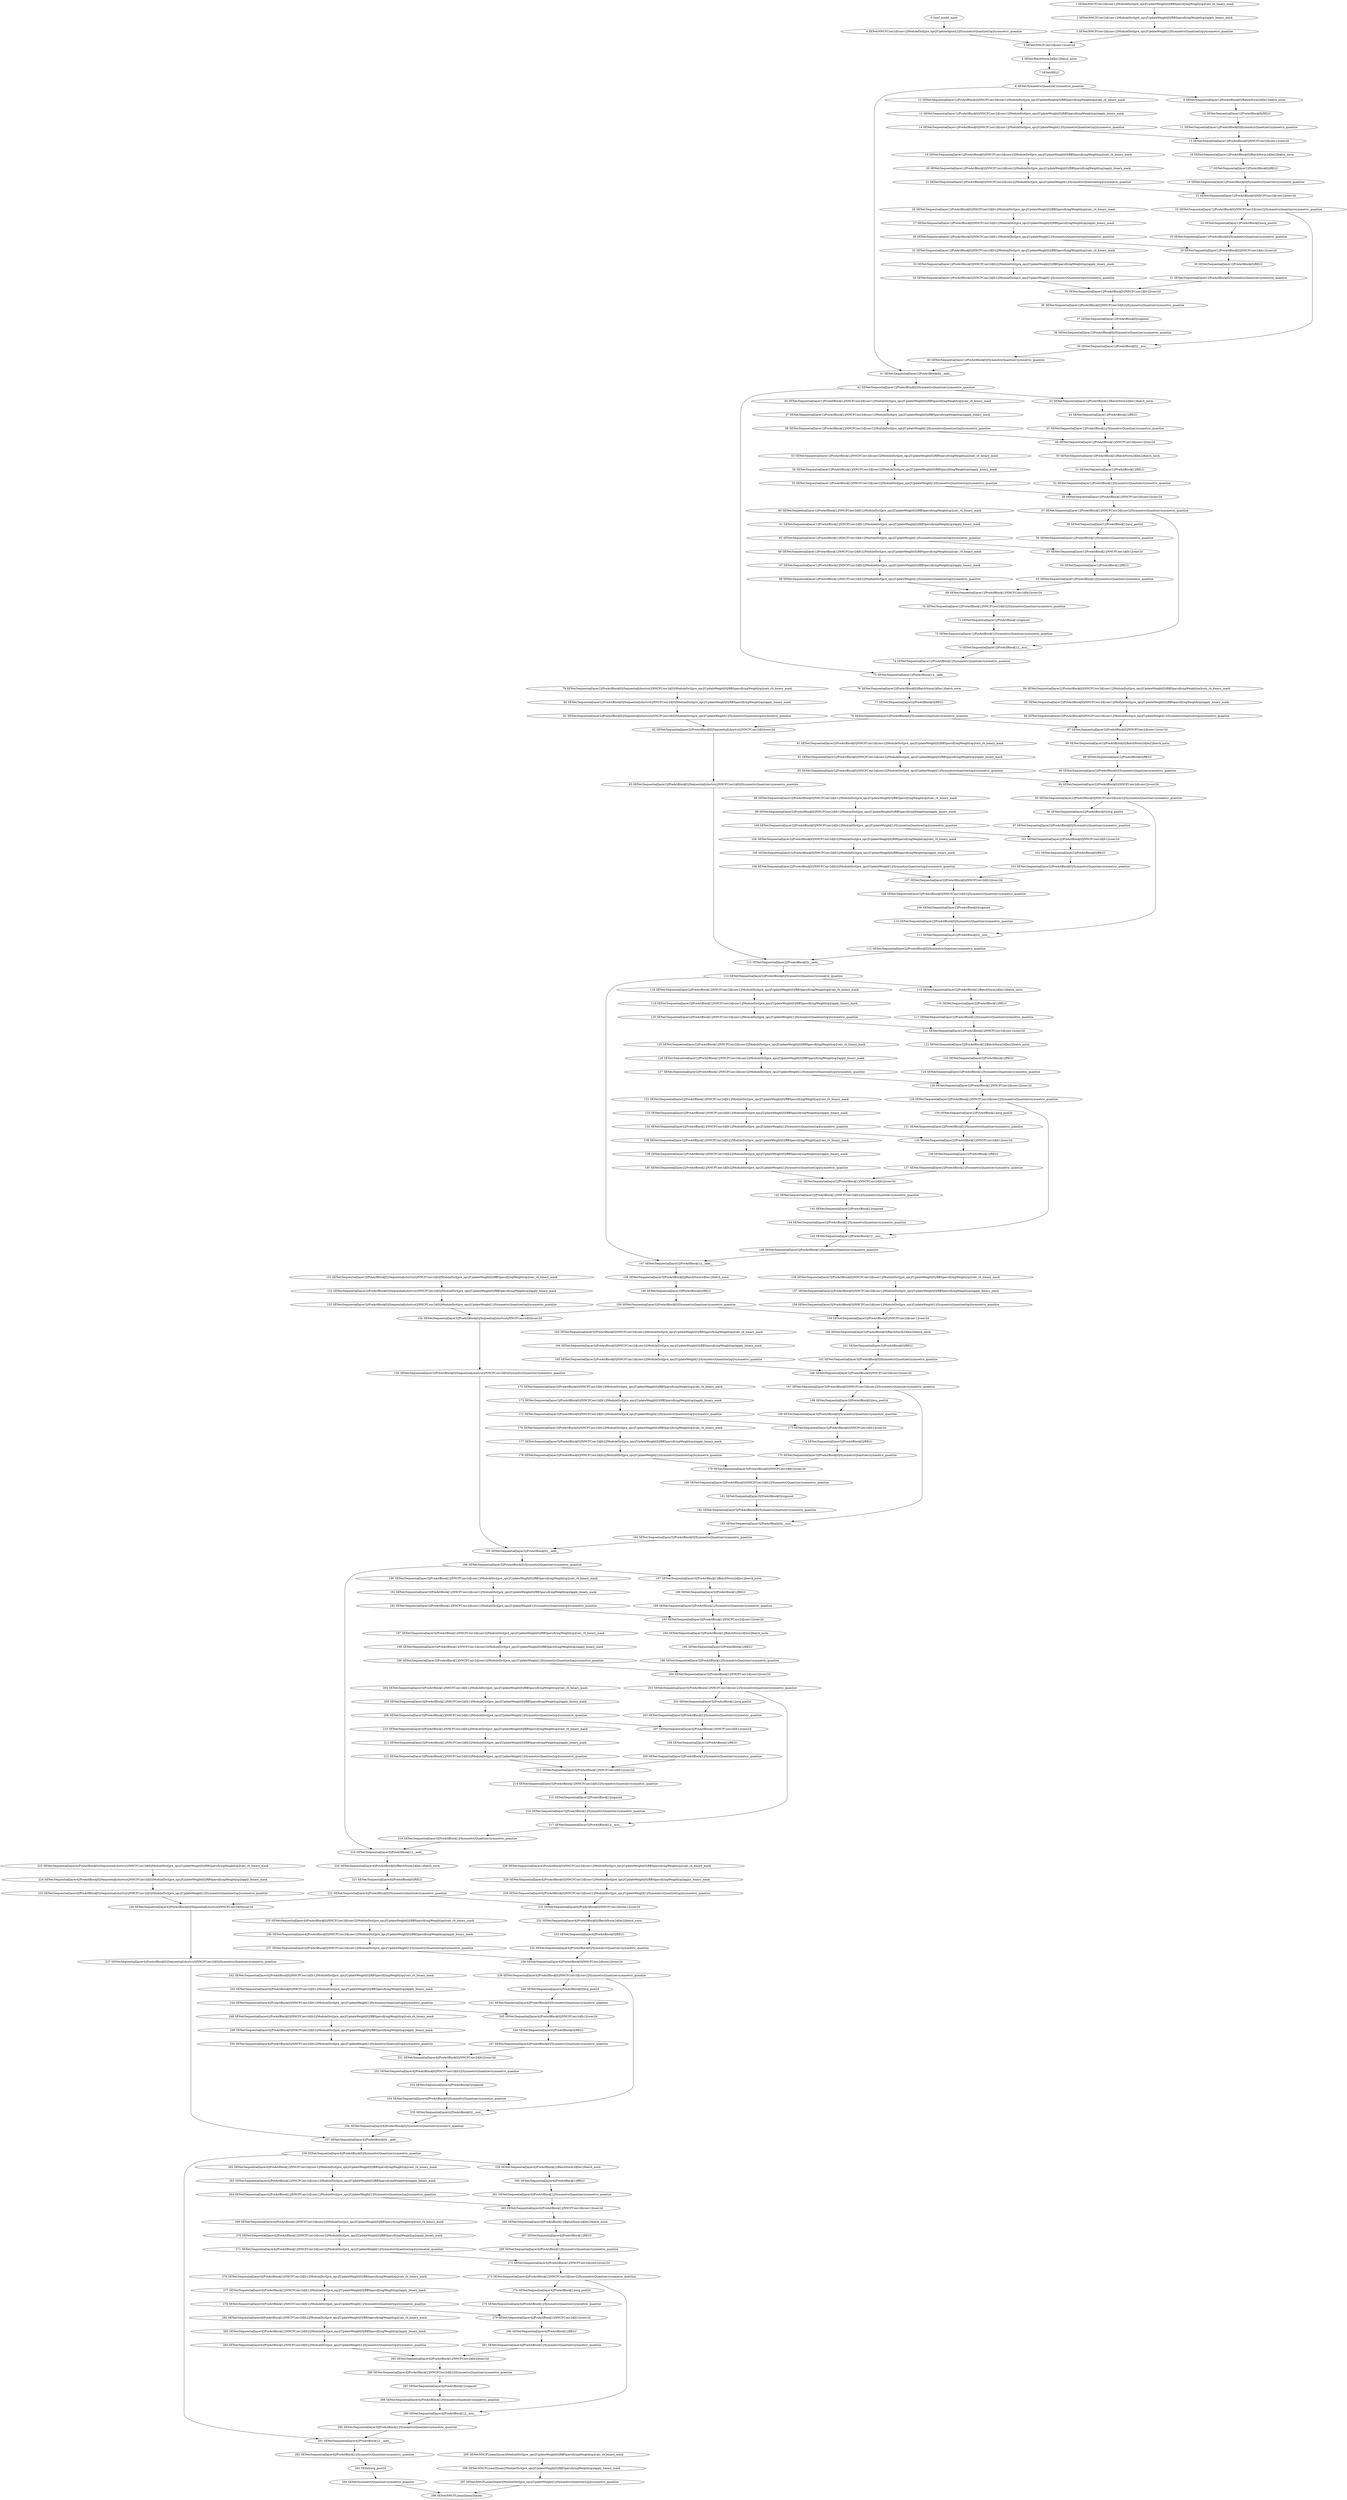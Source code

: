strict digraph  {
"0 /nncf_model_input" [id=0, scope="", type=nncf_model_input];
"1 SENet/NNCFConv2d[conv1]/ModuleDict[pre_ops]/UpdateWeight[0]/RBSparsifyingWeight[op]/calc_rb_binary_mask" [id=1, scope="SENet/NNCFConv2d[conv1]/ModuleDict[pre_ops]/UpdateWeight[0]/RBSparsifyingWeight[op]", type=calc_rb_binary_mask];
"2 SENet/NNCFConv2d[conv1]/ModuleDict[pre_ops]/UpdateWeight[0]/RBSparsifyingWeight[op]/apply_binary_mask" [id=2, scope="SENet/NNCFConv2d[conv1]/ModuleDict[pre_ops]/UpdateWeight[0]/RBSparsifyingWeight[op]", type=apply_binary_mask];
"3 SENet/NNCFConv2d[conv1]/ModuleDict[pre_ops]/UpdateWeight[1]/SymmetricQuantizer[op]/symmetric_quantize" [id=3, scope="SENet/NNCFConv2d[conv1]/ModuleDict[pre_ops]/UpdateWeight[1]/SymmetricQuantizer[op]", type=symmetric_quantize];
"4 SENet/NNCFConv2d[conv1]/ModuleDict[pre_ops]/UpdateInputs[2]/SymmetricQuantizer[op]/symmetric_quantize" [id=4, scope="SENet/NNCFConv2d[conv1]/ModuleDict[pre_ops]/UpdateInputs[2]/SymmetricQuantizer[op]", type=symmetric_quantize];
"5 SENet/NNCFConv2d[conv1]/conv2d" [id=5, scope="SENet/NNCFConv2d[conv1]", type=conv2d];
"6 SENet/BatchNorm2d[bn1]/batch_norm" [id=6, scope="SENet/BatchNorm2d[bn1]", type=batch_norm];
"7 SENet/RELU" [id=7, scope=SENet, type=RELU];
"8 SENet/SymmetricQuantizer/symmetric_quantize" [id=8, scope="SENet/SymmetricQuantizer", type=symmetric_quantize];
"9 SENet/Sequential[layer1]/PreActBlock[0]/BatchNorm2d[bn1]/batch_norm" [id=9, scope="SENet/Sequential[layer1]/PreActBlock[0]/BatchNorm2d[bn1]", type=batch_norm];
"10 SENet/Sequential[layer1]/PreActBlock[0]/RELU" [id=10, scope="SENet/Sequential[layer1]/PreActBlock[0]", type=RELU];
"11 SENet/Sequential[layer1]/PreActBlock[0]/SymmetricQuantizer/symmetric_quantize" [id=11, scope="SENet/Sequential[layer1]/PreActBlock[0]/SymmetricQuantizer", type=symmetric_quantize];
"12 SENet/Sequential[layer1]/PreActBlock[0]/NNCFConv2d[conv1]/ModuleDict[pre_ops]/UpdateWeight[0]/RBSparsifyingWeight[op]/calc_rb_binary_mask" [id=12, scope="SENet/Sequential[layer1]/PreActBlock[0]/NNCFConv2d[conv1]/ModuleDict[pre_ops]/UpdateWeight[0]/RBSparsifyingWeight[op]", type=calc_rb_binary_mask];
"13 SENet/Sequential[layer1]/PreActBlock[0]/NNCFConv2d[conv1]/ModuleDict[pre_ops]/UpdateWeight[0]/RBSparsifyingWeight[op]/apply_binary_mask" [id=13, scope="SENet/Sequential[layer1]/PreActBlock[0]/NNCFConv2d[conv1]/ModuleDict[pre_ops]/UpdateWeight[0]/RBSparsifyingWeight[op]", type=apply_binary_mask];
"14 SENet/Sequential[layer1]/PreActBlock[0]/NNCFConv2d[conv1]/ModuleDict[pre_ops]/UpdateWeight[1]/SymmetricQuantizer[op]/symmetric_quantize" [id=14, scope="SENet/Sequential[layer1]/PreActBlock[0]/NNCFConv2d[conv1]/ModuleDict[pre_ops]/UpdateWeight[1]/SymmetricQuantizer[op]", type=symmetric_quantize];
"15 SENet/Sequential[layer1]/PreActBlock[0]/NNCFConv2d[conv1]/conv2d" [id=15, scope="SENet/Sequential[layer1]/PreActBlock[0]/NNCFConv2d[conv1]", type=conv2d];
"16 SENet/Sequential[layer1]/PreActBlock[0]/BatchNorm2d[bn2]/batch_norm" [id=16, scope="SENet/Sequential[layer1]/PreActBlock[0]/BatchNorm2d[bn2]", type=batch_norm];
"17 SENet/Sequential[layer1]/PreActBlock[0]/RELU" [id=17, scope="SENet/Sequential[layer1]/PreActBlock[0]", type=RELU];
"18 SENet/Sequential[layer1]/PreActBlock[0]/SymmetricQuantizer/symmetric_quantize" [id=18, scope="SENet/Sequential[layer1]/PreActBlock[0]/SymmetricQuantizer", type=symmetric_quantize];
"19 SENet/Sequential[layer1]/PreActBlock[0]/NNCFConv2d[conv2]/ModuleDict[pre_ops]/UpdateWeight[0]/RBSparsifyingWeight[op]/calc_rb_binary_mask" [id=19, scope="SENet/Sequential[layer1]/PreActBlock[0]/NNCFConv2d[conv2]/ModuleDict[pre_ops]/UpdateWeight[0]/RBSparsifyingWeight[op]", type=calc_rb_binary_mask];
"20 SENet/Sequential[layer1]/PreActBlock[0]/NNCFConv2d[conv2]/ModuleDict[pre_ops]/UpdateWeight[0]/RBSparsifyingWeight[op]/apply_binary_mask" [id=20, scope="SENet/Sequential[layer1]/PreActBlock[0]/NNCFConv2d[conv2]/ModuleDict[pre_ops]/UpdateWeight[0]/RBSparsifyingWeight[op]", type=apply_binary_mask];
"21 SENet/Sequential[layer1]/PreActBlock[0]/NNCFConv2d[conv2]/ModuleDict[pre_ops]/UpdateWeight[1]/SymmetricQuantizer[op]/symmetric_quantize" [id=21, scope="SENet/Sequential[layer1]/PreActBlock[0]/NNCFConv2d[conv2]/ModuleDict[pre_ops]/UpdateWeight[1]/SymmetricQuantizer[op]", type=symmetric_quantize];
"22 SENet/Sequential[layer1]/PreActBlock[0]/NNCFConv2d[conv2]/conv2d" [id=22, scope="SENet/Sequential[layer1]/PreActBlock[0]/NNCFConv2d[conv2]", type=conv2d];
"23 SENet/Sequential[layer1]/PreActBlock[0]/NNCFConv2d[conv2]/SymmetricQuantizer/symmetric_quantize" [id=23, scope="SENet/Sequential[layer1]/PreActBlock[0]/NNCFConv2d[conv2]/SymmetricQuantizer", type=symmetric_quantize];
"24 SENet/Sequential[layer1]/PreActBlock[0]/avg_pool2d" [id=24, scope="SENet/Sequential[layer1]/PreActBlock[0]", type=avg_pool2d];
"25 SENet/Sequential[layer1]/PreActBlock[0]/SymmetricQuantizer/symmetric_quantize" [id=25, scope="SENet/Sequential[layer1]/PreActBlock[0]/SymmetricQuantizer", type=symmetric_quantize];
"26 SENet/Sequential[layer1]/PreActBlock[0]/NNCFConv2d[fc1]/ModuleDict[pre_ops]/UpdateWeight[0]/RBSparsifyingWeight[op]/calc_rb_binary_mask" [id=26, scope="SENet/Sequential[layer1]/PreActBlock[0]/NNCFConv2d[fc1]/ModuleDict[pre_ops]/UpdateWeight[0]/RBSparsifyingWeight[op]", type=calc_rb_binary_mask];
"27 SENet/Sequential[layer1]/PreActBlock[0]/NNCFConv2d[fc1]/ModuleDict[pre_ops]/UpdateWeight[0]/RBSparsifyingWeight[op]/apply_binary_mask" [id=27, scope="SENet/Sequential[layer1]/PreActBlock[0]/NNCFConv2d[fc1]/ModuleDict[pre_ops]/UpdateWeight[0]/RBSparsifyingWeight[op]", type=apply_binary_mask];
"28 SENet/Sequential[layer1]/PreActBlock[0]/NNCFConv2d[fc1]/ModuleDict[pre_ops]/UpdateWeight[1]/SymmetricQuantizer[op]/symmetric_quantize" [id=28, scope="SENet/Sequential[layer1]/PreActBlock[0]/NNCFConv2d[fc1]/ModuleDict[pre_ops]/UpdateWeight[1]/SymmetricQuantizer[op]", type=symmetric_quantize];
"29 SENet/Sequential[layer1]/PreActBlock[0]/NNCFConv2d[fc1]/conv2d" [id=29, scope="SENet/Sequential[layer1]/PreActBlock[0]/NNCFConv2d[fc1]", type=conv2d];
"30 SENet/Sequential[layer1]/PreActBlock[0]/RELU" [id=30, scope="SENet/Sequential[layer1]/PreActBlock[0]", type=RELU];
"31 SENet/Sequential[layer1]/PreActBlock[0]/SymmetricQuantizer/symmetric_quantize" [id=31, scope="SENet/Sequential[layer1]/PreActBlock[0]/SymmetricQuantizer", type=symmetric_quantize];
"32 SENet/Sequential[layer1]/PreActBlock[0]/NNCFConv2d[fc2]/ModuleDict[pre_ops]/UpdateWeight[0]/RBSparsifyingWeight[op]/calc_rb_binary_mask" [id=32, scope="SENet/Sequential[layer1]/PreActBlock[0]/NNCFConv2d[fc2]/ModuleDict[pre_ops]/UpdateWeight[0]/RBSparsifyingWeight[op]", type=calc_rb_binary_mask];
"33 SENet/Sequential[layer1]/PreActBlock[0]/NNCFConv2d[fc2]/ModuleDict[pre_ops]/UpdateWeight[0]/RBSparsifyingWeight[op]/apply_binary_mask" [id=33, scope="SENet/Sequential[layer1]/PreActBlock[0]/NNCFConv2d[fc2]/ModuleDict[pre_ops]/UpdateWeight[0]/RBSparsifyingWeight[op]", type=apply_binary_mask];
"34 SENet/Sequential[layer1]/PreActBlock[0]/NNCFConv2d[fc2]/ModuleDict[pre_ops]/UpdateWeight[1]/SymmetricQuantizer[op]/symmetric_quantize" [id=34, scope="SENet/Sequential[layer1]/PreActBlock[0]/NNCFConv2d[fc2]/ModuleDict[pre_ops]/UpdateWeight[1]/SymmetricQuantizer[op]", type=symmetric_quantize];
"35 SENet/Sequential[layer1]/PreActBlock[0]/NNCFConv2d[fc2]/conv2d" [id=35, scope="SENet/Sequential[layer1]/PreActBlock[0]/NNCFConv2d[fc2]", type=conv2d];
"36 SENet/Sequential[layer1]/PreActBlock[0]/NNCFConv2d[fc2]/SymmetricQuantizer/symmetric_quantize" [id=36, scope="SENet/Sequential[layer1]/PreActBlock[0]/NNCFConv2d[fc2]/SymmetricQuantizer", type=symmetric_quantize];
"37 SENet/Sequential[layer1]/PreActBlock[0]/sigmoid" [id=37, scope="SENet/Sequential[layer1]/PreActBlock[0]", type=sigmoid];
"38 SENet/Sequential[layer1]/PreActBlock[0]/SymmetricQuantizer/symmetric_quantize" [id=38, scope="SENet/Sequential[layer1]/PreActBlock[0]/SymmetricQuantizer", type=symmetric_quantize];
"39 SENet/Sequential[layer1]/PreActBlock[0]/__mul__" [id=39, scope="SENet/Sequential[layer1]/PreActBlock[0]", type=__mul__];
"40 SENet/Sequential[layer1]/PreActBlock[0]/SymmetricQuantizer/symmetric_quantize" [id=40, scope="SENet/Sequential[layer1]/PreActBlock[0]/SymmetricQuantizer", type=symmetric_quantize];
"41 SENet/Sequential[layer1]/PreActBlock[0]/__iadd__" [id=41, scope="SENet/Sequential[layer1]/PreActBlock[0]", type=__iadd__];
"42 SENet/Sequential[layer1]/PreActBlock[0]/SymmetricQuantizer/symmetric_quantize" [id=42, scope="SENet/Sequential[layer1]/PreActBlock[0]/SymmetricQuantizer", type=symmetric_quantize];
"43 SENet/Sequential[layer1]/PreActBlock[1]/BatchNorm2d[bn1]/batch_norm" [id=43, scope="SENet/Sequential[layer1]/PreActBlock[1]/BatchNorm2d[bn1]", type=batch_norm];
"44 SENet/Sequential[layer1]/PreActBlock[1]/RELU" [id=44, scope="SENet/Sequential[layer1]/PreActBlock[1]", type=RELU];
"45 SENet/Sequential[layer1]/PreActBlock[1]/SymmetricQuantizer/symmetric_quantize" [id=45, scope="SENet/Sequential[layer1]/PreActBlock[1]/SymmetricQuantizer", type=symmetric_quantize];
"46 SENet/Sequential[layer1]/PreActBlock[1]/NNCFConv2d[conv1]/ModuleDict[pre_ops]/UpdateWeight[0]/RBSparsifyingWeight[op]/calc_rb_binary_mask" [id=46, scope="SENet/Sequential[layer1]/PreActBlock[1]/NNCFConv2d[conv1]/ModuleDict[pre_ops]/UpdateWeight[0]/RBSparsifyingWeight[op]", type=calc_rb_binary_mask];
"47 SENet/Sequential[layer1]/PreActBlock[1]/NNCFConv2d[conv1]/ModuleDict[pre_ops]/UpdateWeight[0]/RBSparsifyingWeight[op]/apply_binary_mask" [id=47, scope="SENet/Sequential[layer1]/PreActBlock[1]/NNCFConv2d[conv1]/ModuleDict[pre_ops]/UpdateWeight[0]/RBSparsifyingWeight[op]", type=apply_binary_mask];
"48 SENet/Sequential[layer1]/PreActBlock[1]/NNCFConv2d[conv1]/ModuleDict[pre_ops]/UpdateWeight[1]/SymmetricQuantizer[op]/symmetric_quantize" [id=48, scope="SENet/Sequential[layer1]/PreActBlock[1]/NNCFConv2d[conv1]/ModuleDict[pre_ops]/UpdateWeight[1]/SymmetricQuantizer[op]", type=symmetric_quantize];
"49 SENet/Sequential[layer1]/PreActBlock[1]/NNCFConv2d[conv1]/conv2d" [id=49, scope="SENet/Sequential[layer1]/PreActBlock[1]/NNCFConv2d[conv1]", type=conv2d];
"50 SENet/Sequential[layer1]/PreActBlock[1]/BatchNorm2d[bn2]/batch_norm" [id=50, scope="SENet/Sequential[layer1]/PreActBlock[1]/BatchNorm2d[bn2]", type=batch_norm];
"51 SENet/Sequential[layer1]/PreActBlock[1]/RELU" [id=51, scope="SENet/Sequential[layer1]/PreActBlock[1]", type=RELU];
"52 SENet/Sequential[layer1]/PreActBlock[1]/SymmetricQuantizer/symmetric_quantize" [id=52, scope="SENet/Sequential[layer1]/PreActBlock[1]/SymmetricQuantizer", type=symmetric_quantize];
"53 SENet/Sequential[layer1]/PreActBlock[1]/NNCFConv2d[conv2]/ModuleDict[pre_ops]/UpdateWeight[0]/RBSparsifyingWeight[op]/calc_rb_binary_mask" [id=53, scope="SENet/Sequential[layer1]/PreActBlock[1]/NNCFConv2d[conv2]/ModuleDict[pre_ops]/UpdateWeight[0]/RBSparsifyingWeight[op]", type=calc_rb_binary_mask];
"54 SENet/Sequential[layer1]/PreActBlock[1]/NNCFConv2d[conv2]/ModuleDict[pre_ops]/UpdateWeight[0]/RBSparsifyingWeight[op]/apply_binary_mask" [id=54, scope="SENet/Sequential[layer1]/PreActBlock[1]/NNCFConv2d[conv2]/ModuleDict[pre_ops]/UpdateWeight[0]/RBSparsifyingWeight[op]", type=apply_binary_mask];
"55 SENet/Sequential[layer1]/PreActBlock[1]/NNCFConv2d[conv2]/ModuleDict[pre_ops]/UpdateWeight[1]/SymmetricQuantizer[op]/symmetric_quantize" [id=55, scope="SENet/Sequential[layer1]/PreActBlock[1]/NNCFConv2d[conv2]/ModuleDict[pre_ops]/UpdateWeight[1]/SymmetricQuantizer[op]", type=symmetric_quantize];
"56 SENet/Sequential[layer1]/PreActBlock[1]/NNCFConv2d[conv2]/conv2d" [id=56, scope="SENet/Sequential[layer1]/PreActBlock[1]/NNCFConv2d[conv2]", type=conv2d];
"57 SENet/Sequential[layer1]/PreActBlock[1]/NNCFConv2d[conv2]/SymmetricQuantizer/symmetric_quantize" [id=57, scope="SENet/Sequential[layer1]/PreActBlock[1]/NNCFConv2d[conv2]/SymmetricQuantizer", type=symmetric_quantize];
"58 SENet/Sequential[layer1]/PreActBlock[1]/avg_pool2d" [id=58, scope="SENet/Sequential[layer1]/PreActBlock[1]", type=avg_pool2d];
"59 SENet/Sequential[layer1]/PreActBlock[1]/SymmetricQuantizer/symmetric_quantize" [id=59, scope="SENet/Sequential[layer1]/PreActBlock[1]/SymmetricQuantizer", type=symmetric_quantize];
"60 SENet/Sequential[layer1]/PreActBlock[1]/NNCFConv2d[fc1]/ModuleDict[pre_ops]/UpdateWeight[0]/RBSparsifyingWeight[op]/calc_rb_binary_mask" [id=60, scope="SENet/Sequential[layer1]/PreActBlock[1]/NNCFConv2d[fc1]/ModuleDict[pre_ops]/UpdateWeight[0]/RBSparsifyingWeight[op]", type=calc_rb_binary_mask];
"61 SENet/Sequential[layer1]/PreActBlock[1]/NNCFConv2d[fc1]/ModuleDict[pre_ops]/UpdateWeight[0]/RBSparsifyingWeight[op]/apply_binary_mask" [id=61, scope="SENet/Sequential[layer1]/PreActBlock[1]/NNCFConv2d[fc1]/ModuleDict[pre_ops]/UpdateWeight[0]/RBSparsifyingWeight[op]", type=apply_binary_mask];
"62 SENet/Sequential[layer1]/PreActBlock[1]/NNCFConv2d[fc1]/ModuleDict[pre_ops]/UpdateWeight[1]/SymmetricQuantizer[op]/symmetric_quantize" [id=62, scope="SENet/Sequential[layer1]/PreActBlock[1]/NNCFConv2d[fc1]/ModuleDict[pre_ops]/UpdateWeight[1]/SymmetricQuantizer[op]", type=symmetric_quantize];
"63 SENet/Sequential[layer1]/PreActBlock[1]/NNCFConv2d[fc1]/conv2d" [id=63, scope="SENet/Sequential[layer1]/PreActBlock[1]/NNCFConv2d[fc1]", type=conv2d];
"64 SENet/Sequential[layer1]/PreActBlock[1]/RELU" [id=64, scope="SENet/Sequential[layer1]/PreActBlock[1]", type=RELU];
"65 SENet/Sequential[layer1]/PreActBlock[1]/SymmetricQuantizer/symmetric_quantize" [id=65, scope="SENet/Sequential[layer1]/PreActBlock[1]/SymmetricQuantizer", type=symmetric_quantize];
"66 SENet/Sequential[layer1]/PreActBlock[1]/NNCFConv2d[fc2]/ModuleDict[pre_ops]/UpdateWeight[0]/RBSparsifyingWeight[op]/calc_rb_binary_mask" [id=66, scope="SENet/Sequential[layer1]/PreActBlock[1]/NNCFConv2d[fc2]/ModuleDict[pre_ops]/UpdateWeight[0]/RBSparsifyingWeight[op]", type=calc_rb_binary_mask];
"67 SENet/Sequential[layer1]/PreActBlock[1]/NNCFConv2d[fc2]/ModuleDict[pre_ops]/UpdateWeight[0]/RBSparsifyingWeight[op]/apply_binary_mask" [id=67, scope="SENet/Sequential[layer1]/PreActBlock[1]/NNCFConv2d[fc2]/ModuleDict[pre_ops]/UpdateWeight[0]/RBSparsifyingWeight[op]", type=apply_binary_mask];
"68 SENet/Sequential[layer1]/PreActBlock[1]/NNCFConv2d[fc2]/ModuleDict[pre_ops]/UpdateWeight[1]/SymmetricQuantizer[op]/symmetric_quantize" [id=68, scope="SENet/Sequential[layer1]/PreActBlock[1]/NNCFConv2d[fc2]/ModuleDict[pre_ops]/UpdateWeight[1]/SymmetricQuantizer[op]", type=symmetric_quantize];
"69 SENet/Sequential[layer1]/PreActBlock[1]/NNCFConv2d[fc2]/conv2d" [id=69, scope="SENet/Sequential[layer1]/PreActBlock[1]/NNCFConv2d[fc2]", type=conv2d];
"70 SENet/Sequential[layer1]/PreActBlock[1]/NNCFConv2d[fc2]/SymmetricQuantizer/symmetric_quantize" [id=70, scope="SENet/Sequential[layer1]/PreActBlock[1]/NNCFConv2d[fc2]/SymmetricQuantizer", type=symmetric_quantize];
"71 SENet/Sequential[layer1]/PreActBlock[1]/sigmoid" [id=71, scope="SENet/Sequential[layer1]/PreActBlock[1]", type=sigmoid];
"72 SENet/Sequential[layer1]/PreActBlock[1]/SymmetricQuantizer/symmetric_quantize" [id=72, scope="SENet/Sequential[layer1]/PreActBlock[1]/SymmetricQuantizer", type=symmetric_quantize];
"73 SENet/Sequential[layer1]/PreActBlock[1]/__mul__" [id=73, scope="SENet/Sequential[layer1]/PreActBlock[1]", type=__mul__];
"74 SENet/Sequential[layer1]/PreActBlock[1]/SymmetricQuantizer/symmetric_quantize" [id=74, scope="SENet/Sequential[layer1]/PreActBlock[1]/SymmetricQuantizer", type=symmetric_quantize];
"75 SENet/Sequential[layer1]/PreActBlock[1]/__iadd__" [id=75, scope="SENet/Sequential[layer1]/PreActBlock[1]", type=__iadd__];
"76 SENet/Sequential[layer2]/PreActBlock[0]/BatchNorm2d[bn1]/batch_norm" [id=76, scope="SENet/Sequential[layer2]/PreActBlock[0]/BatchNorm2d[bn1]", type=batch_norm];
"77 SENet/Sequential[layer2]/PreActBlock[0]/RELU" [id=77, scope="SENet/Sequential[layer2]/PreActBlock[0]", type=RELU];
"78 SENet/Sequential[layer2]/PreActBlock[0]/SymmetricQuantizer/symmetric_quantize" [id=78, scope="SENet/Sequential[layer2]/PreActBlock[0]/SymmetricQuantizer", type=symmetric_quantize];
"79 SENet/Sequential[layer2]/PreActBlock[0]/Sequential[shortcut]/NNCFConv2d[0]/ModuleDict[pre_ops]/UpdateWeight[0]/RBSparsifyingWeight[op]/calc_rb_binary_mask" [id=79, scope="SENet/Sequential[layer2]/PreActBlock[0]/Sequential[shortcut]/NNCFConv2d[0]/ModuleDict[pre_ops]/UpdateWeight[0]/RBSparsifyingWeight[op]", type=calc_rb_binary_mask];
"80 SENet/Sequential[layer2]/PreActBlock[0]/Sequential[shortcut]/NNCFConv2d[0]/ModuleDict[pre_ops]/UpdateWeight[0]/RBSparsifyingWeight[op]/apply_binary_mask" [id=80, scope="SENet/Sequential[layer2]/PreActBlock[0]/Sequential[shortcut]/NNCFConv2d[0]/ModuleDict[pre_ops]/UpdateWeight[0]/RBSparsifyingWeight[op]", type=apply_binary_mask];
"81 SENet/Sequential[layer2]/PreActBlock[0]/Sequential[shortcut]/NNCFConv2d[0]/ModuleDict[pre_ops]/UpdateWeight[1]/SymmetricQuantizer[op]/symmetric_quantize" [id=81, scope="SENet/Sequential[layer2]/PreActBlock[0]/Sequential[shortcut]/NNCFConv2d[0]/ModuleDict[pre_ops]/UpdateWeight[1]/SymmetricQuantizer[op]", type=symmetric_quantize];
"82 SENet/Sequential[layer2]/PreActBlock[0]/Sequential[shortcut]/NNCFConv2d[0]/conv2d" [id=82, scope="SENet/Sequential[layer2]/PreActBlock[0]/Sequential[shortcut]/NNCFConv2d[0]", type=conv2d];
"83 SENet/Sequential[layer2]/PreActBlock[0]/Sequential[shortcut]/NNCFConv2d[0]/SymmetricQuantizer/symmetric_quantize" [id=83, scope="SENet/Sequential[layer2]/PreActBlock[0]/Sequential[shortcut]/NNCFConv2d[0]/SymmetricQuantizer", type=symmetric_quantize];
"84 SENet/Sequential[layer2]/PreActBlock[0]/NNCFConv2d[conv1]/ModuleDict[pre_ops]/UpdateWeight[0]/RBSparsifyingWeight[op]/calc_rb_binary_mask" [id=84, scope="SENet/Sequential[layer2]/PreActBlock[0]/NNCFConv2d[conv1]/ModuleDict[pre_ops]/UpdateWeight[0]/RBSparsifyingWeight[op]", type=calc_rb_binary_mask];
"85 SENet/Sequential[layer2]/PreActBlock[0]/NNCFConv2d[conv1]/ModuleDict[pre_ops]/UpdateWeight[0]/RBSparsifyingWeight[op]/apply_binary_mask" [id=85, scope="SENet/Sequential[layer2]/PreActBlock[0]/NNCFConv2d[conv1]/ModuleDict[pre_ops]/UpdateWeight[0]/RBSparsifyingWeight[op]", type=apply_binary_mask];
"86 SENet/Sequential[layer2]/PreActBlock[0]/NNCFConv2d[conv1]/ModuleDict[pre_ops]/UpdateWeight[1]/SymmetricQuantizer[op]/symmetric_quantize" [id=86, scope="SENet/Sequential[layer2]/PreActBlock[0]/NNCFConv2d[conv1]/ModuleDict[pre_ops]/UpdateWeight[1]/SymmetricQuantizer[op]", type=symmetric_quantize];
"87 SENet/Sequential[layer2]/PreActBlock[0]/NNCFConv2d[conv1]/conv2d" [id=87, scope="SENet/Sequential[layer2]/PreActBlock[0]/NNCFConv2d[conv1]", type=conv2d];
"88 SENet/Sequential[layer2]/PreActBlock[0]/BatchNorm2d[bn2]/batch_norm" [id=88, scope="SENet/Sequential[layer2]/PreActBlock[0]/BatchNorm2d[bn2]", type=batch_norm];
"89 SENet/Sequential[layer2]/PreActBlock[0]/RELU" [id=89, scope="SENet/Sequential[layer2]/PreActBlock[0]", type=RELU];
"90 SENet/Sequential[layer2]/PreActBlock[0]/SymmetricQuantizer/symmetric_quantize" [id=90, scope="SENet/Sequential[layer2]/PreActBlock[0]/SymmetricQuantizer", type=symmetric_quantize];
"91 SENet/Sequential[layer2]/PreActBlock[0]/NNCFConv2d[conv2]/ModuleDict[pre_ops]/UpdateWeight[0]/RBSparsifyingWeight[op]/calc_rb_binary_mask" [id=91, scope="SENet/Sequential[layer2]/PreActBlock[0]/NNCFConv2d[conv2]/ModuleDict[pre_ops]/UpdateWeight[0]/RBSparsifyingWeight[op]", type=calc_rb_binary_mask];
"92 SENet/Sequential[layer2]/PreActBlock[0]/NNCFConv2d[conv2]/ModuleDict[pre_ops]/UpdateWeight[0]/RBSparsifyingWeight[op]/apply_binary_mask" [id=92, scope="SENet/Sequential[layer2]/PreActBlock[0]/NNCFConv2d[conv2]/ModuleDict[pre_ops]/UpdateWeight[0]/RBSparsifyingWeight[op]", type=apply_binary_mask];
"93 SENet/Sequential[layer2]/PreActBlock[0]/NNCFConv2d[conv2]/ModuleDict[pre_ops]/UpdateWeight[1]/SymmetricQuantizer[op]/symmetric_quantize" [id=93, scope="SENet/Sequential[layer2]/PreActBlock[0]/NNCFConv2d[conv2]/ModuleDict[pre_ops]/UpdateWeight[1]/SymmetricQuantizer[op]", type=symmetric_quantize];
"94 SENet/Sequential[layer2]/PreActBlock[0]/NNCFConv2d[conv2]/conv2d" [id=94, scope="SENet/Sequential[layer2]/PreActBlock[0]/NNCFConv2d[conv2]", type=conv2d];
"95 SENet/Sequential[layer2]/PreActBlock[0]/NNCFConv2d[conv2]/SymmetricQuantizer/symmetric_quantize" [id=95, scope="SENet/Sequential[layer2]/PreActBlock[0]/NNCFConv2d[conv2]/SymmetricQuantizer", type=symmetric_quantize];
"96 SENet/Sequential[layer2]/PreActBlock[0]/avg_pool2d" [id=96, scope="SENet/Sequential[layer2]/PreActBlock[0]", type=avg_pool2d];
"97 SENet/Sequential[layer2]/PreActBlock[0]/SymmetricQuantizer/symmetric_quantize" [id=97, scope="SENet/Sequential[layer2]/PreActBlock[0]/SymmetricQuantizer", type=symmetric_quantize];
"98 SENet/Sequential[layer2]/PreActBlock[0]/NNCFConv2d[fc1]/ModuleDict[pre_ops]/UpdateWeight[0]/RBSparsifyingWeight[op]/calc_rb_binary_mask" [id=98, scope="SENet/Sequential[layer2]/PreActBlock[0]/NNCFConv2d[fc1]/ModuleDict[pre_ops]/UpdateWeight[0]/RBSparsifyingWeight[op]", type=calc_rb_binary_mask];
"99 SENet/Sequential[layer2]/PreActBlock[0]/NNCFConv2d[fc1]/ModuleDict[pre_ops]/UpdateWeight[0]/RBSparsifyingWeight[op]/apply_binary_mask" [id=99, scope="SENet/Sequential[layer2]/PreActBlock[0]/NNCFConv2d[fc1]/ModuleDict[pre_ops]/UpdateWeight[0]/RBSparsifyingWeight[op]", type=apply_binary_mask];
"100 SENet/Sequential[layer2]/PreActBlock[0]/NNCFConv2d[fc1]/ModuleDict[pre_ops]/UpdateWeight[1]/SymmetricQuantizer[op]/symmetric_quantize" [id=100, scope="SENet/Sequential[layer2]/PreActBlock[0]/NNCFConv2d[fc1]/ModuleDict[pre_ops]/UpdateWeight[1]/SymmetricQuantizer[op]", type=symmetric_quantize];
"101 SENet/Sequential[layer2]/PreActBlock[0]/NNCFConv2d[fc1]/conv2d" [id=101, scope="SENet/Sequential[layer2]/PreActBlock[0]/NNCFConv2d[fc1]", type=conv2d];
"102 SENet/Sequential[layer2]/PreActBlock[0]/RELU" [id=102, scope="SENet/Sequential[layer2]/PreActBlock[0]", type=RELU];
"103 SENet/Sequential[layer2]/PreActBlock[0]/SymmetricQuantizer/symmetric_quantize" [id=103, scope="SENet/Sequential[layer2]/PreActBlock[0]/SymmetricQuantizer", type=symmetric_quantize];
"104 SENet/Sequential[layer2]/PreActBlock[0]/NNCFConv2d[fc2]/ModuleDict[pre_ops]/UpdateWeight[0]/RBSparsifyingWeight[op]/calc_rb_binary_mask" [id=104, scope="SENet/Sequential[layer2]/PreActBlock[0]/NNCFConv2d[fc2]/ModuleDict[pre_ops]/UpdateWeight[0]/RBSparsifyingWeight[op]", type=calc_rb_binary_mask];
"105 SENet/Sequential[layer2]/PreActBlock[0]/NNCFConv2d[fc2]/ModuleDict[pre_ops]/UpdateWeight[0]/RBSparsifyingWeight[op]/apply_binary_mask" [id=105, scope="SENet/Sequential[layer2]/PreActBlock[0]/NNCFConv2d[fc2]/ModuleDict[pre_ops]/UpdateWeight[0]/RBSparsifyingWeight[op]", type=apply_binary_mask];
"106 SENet/Sequential[layer2]/PreActBlock[0]/NNCFConv2d[fc2]/ModuleDict[pre_ops]/UpdateWeight[1]/SymmetricQuantizer[op]/symmetric_quantize" [id=106, scope="SENet/Sequential[layer2]/PreActBlock[0]/NNCFConv2d[fc2]/ModuleDict[pre_ops]/UpdateWeight[1]/SymmetricQuantizer[op]", type=symmetric_quantize];
"107 SENet/Sequential[layer2]/PreActBlock[0]/NNCFConv2d[fc2]/conv2d" [id=107, scope="SENet/Sequential[layer2]/PreActBlock[0]/NNCFConv2d[fc2]", type=conv2d];
"108 SENet/Sequential[layer2]/PreActBlock[0]/NNCFConv2d[fc2]/SymmetricQuantizer/symmetric_quantize" [id=108, scope="SENet/Sequential[layer2]/PreActBlock[0]/NNCFConv2d[fc2]/SymmetricQuantizer", type=symmetric_quantize];
"109 SENet/Sequential[layer2]/PreActBlock[0]/sigmoid" [id=109, scope="SENet/Sequential[layer2]/PreActBlock[0]", type=sigmoid];
"110 SENet/Sequential[layer2]/PreActBlock[0]/SymmetricQuantizer/symmetric_quantize" [id=110, scope="SENet/Sequential[layer2]/PreActBlock[0]/SymmetricQuantizer", type=symmetric_quantize];
"111 SENet/Sequential[layer2]/PreActBlock[0]/__mul__" [id=111, scope="SENet/Sequential[layer2]/PreActBlock[0]", type=__mul__];
"112 SENet/Sequential[layer2]/PreActBlock[0]/SymmetricQuantizer/symmetric_quantize" [id=112, scope="SENet/Sequential[layer2]/PreActBlock[0]/SymmetricQuantizer", type=symmetric_quantize];
"113 SENet/Sequential[layer2]/PreActBlock[0]/__iadd__" [id=113, scope="SENet/Sequential[layer2]/PreActBlock[0]", type=__iadd__];
"114 SENet/Sequential[layer2]/PreActBlock[0]/SymmetricQuantizer/symmetric_quantize" [id=114, scope="SENet/Sequential[layer2]/PreActBlock[0]/SymmetricQuantizer", type=symmetric_quantize];
"115 SENet/Sequential[layer2]/PreActBlock[1]/BatchNorm2d[bn1]/batch_norm" [id=115, scope="SENet/Sequential[layer2]/PreActBlock[1]/BatchNorm2d[bn1]", type=batch_norm];
"116 SENet/Sequential[layer2]/PreActBlock[1]/RELU" [id=116, scope="SENet/Sequential[layer2]/PreActBlock[1]", type=RELU];
"117 SENet/Sequential[layer2]/PreActBlock[1]/SymmetricQuantizer/symmetric_quantize" [id=117, scope="SENet/Sequential[layer2]/PreActBlock[1]/SymmetricQuantizer", type=symmetric_quantize];
"118 SENet/Sequential[layer2]/PreActBlock[1]/NNCFConv2d[conv1]/ModuleDict[pre_ops]/UpdateWeight[0]/RBSparsifyingWeight[op]/calc_rb_binary_mask" [id=118, scope="SENet/Sequential[layer2]/PreActBlock[1]/NNCFConv2d[conv1]/ModuleDict[pre_ops]/UpdateWeight[0]/RBSparsifyingWeight[op]", type=calc_rb_binary_mask];
"119 SENet/Sequential[layer2]/PreActBlock[1]/NNCFConv2d[conv1]/ModuleDict[pre_ops]/UpdateWeight[0]/RBSparsifyingWeight[op]/apply_binary_mask" [id=119, scope="SENet/Sequential[layer2]/PreActBlock[1]/NNCFConv2d[conv1]/ModuleDict[pre_ops]/UpdateWeight[0]/RBSparsifyingWeight[op]", type=apply_binary_mask];
"120 SENet/Sequential[layer2]/PreActBlock[1]/NNCFConv2d[conv1]/ModuleDict[pre_ops]/UpdateWeight[1]/SymmetricQuantizer[op]/symmetric_quantize" [id=120, scope="SENet/Sequential[layer2]/PreActBlock[1]/NNCFConv2d[conv1]/ModuleDict[pre_ops]/UpdateWeight[1]/SymmetricQuantizer[op]", type=symmetric_quantize];
"121 SENet/Sequential[layer2]/PreActBlock[1]/NNCFConv2d[conv1]/conv2d" [id=121, scope="SENet/Sequential[layer2]/PreActBlock[1]/NNCFConv2d[conv1]", type=conv2d];
"122 SENet/Sequential[layer2]/PreActBlock[1]/BatchNorm2d[bn2]/batch_norm" [id=122, scope="SENet/Sequential[layer2]/PreActBlock[1]/BatchNorm2d[bn2]", type=batch_norm];
"123 SENet/Sequential[layer2]/PreActBlock[1]/RELU" [id=123, scope="SENet/Sequential[layer2]/PreActBlock[1]", type=RELU];
"124 SENet/Sequential[layer2]/PreActBlock[1]/SymmetricQuantizer/symmetric_quantize" [id=124, scope="SENet/Sequential[layer2]/PreActBlock[1]/SymmetricQuantizer", type=symmetric_quantize];
"125 SENet/Sequential[layer2]/PreActBlock[1]/NNCFConv2d[conv2]/ModuleDict[pre_ops]/UpdateWeight[0]/RBSparsifyingWeight[op]/calc_rb_binary_mask" [id=125, scope="SENet/Sequential[layer2]/PreActBlock[1]/NNCFConv2d[conv2]/ModuleDict[pre_ops]/UpdateWeight[0]/RBSparsifyingWeight[op]", type=calc_rb_binary_mask];
"126 SENet/Sequential[layer2]/PreActBlock[1]/NNCFConv2d[conv2]/ModuleDict[pre_ops]/UpdateWeight[0]/RBSparsifyingWeight[op]/apply_binary_mask" [id=126, scope="SENet/Sequential[layer2]/PreActBlock[1]/NNCFConv2d[conv2]/ModuleDict[pre_ops]/UpdateWeight[0]/RBSparsifyingWeight[op]", type=apply_binary_mask];
"127 SENet/Sequential[layer2]/PreActBlock[1]/NNCFConv2d[conv2]/ModuleDict[pre_ops]/UpdateWeight[1]/SymmetricQuantizer[op]/symmetric_quantize" [id=127, scope="SENet/Sequential[layer2]/PreActBlock[1]/NNCFConv2d[conv2]/ModuleDict[pre_ops]/UpdateWeight[1]/SymmetricQuantizer[op]", type=symmetric_quantize];
"128 SENet/Sequential[layer2]/PreActBlock[1]/NNCFConv2d[conv2]/conv2d" [id=128, scope="SENet/Sequential[layer2]/PreActBlock[1]/NNCFConv2d[conv2]", type=conv2d];
"129 SENet/Sequential[layer2]/PreActBlock[1]/NNCFConv2d[conv2]/SymmetricQuantizer/symmetric_quantize" [id=129, scope="SENet/Sequential[layer2]/PreActBlock[1]/NNCFConv2d[conv2]/SymmetricQuantizer", type=symmetric_quantize];
"130 SENet/Sequential[layer2]/PreActBlock[1]/avg_pool2d" [id=130, scope="SENet/Sequential[layer2]/PreActBlock[1]", type=avg_pool2d];
"131 SENet/Sequential[layer2]/PreActBlock[1]/SymmetricQuantizer/symmetric_quantize" [id=131, scope="SENet/Sequential[layer2]/PreActBlock[1]/SymmetricQuantizer", type=symmetric_quantize];
"132 SENet/Sequential[layer2]/PreActBlock[1]/NNCFConv2d[fc1]/ModuleDict[pre_ops]/UpdateWeight[0]/RBSparsifyingWeight[op]/calc_rb_binary_mask" [id=132, scope="SENet/Sequential[layer2]/PreActBlock[1]/NNCFConv2d[fc1]/ModuleDict[pre_ops]/UpdateWeight[0]/RBSparsifyingWeight[op]", type=calc_rb_binary_mask];
"133 SENet/Sequential[layer2]/PreActBlock[1]/NNCFConv2d[fc1]/ModuleDict[pre_ops]/UpdateWeight[0]/RBSparsifyingWeight[op]/apply_binary_mask" [id=133, scope="SENet/Sequential[layer2]/PreActBlock[1]/NNCFConv2d[fc1]/ModuleDict[pre_ops]/UpdateWeight[0]/RBSparsifyingWeight[op]", type=apply_binary_mask];
"134 SENet/Sequential[layer2]/PreActBlock[1]/NNCFConv2d[fc1]/ModuleDict[pre_ops]/UpdateWeight[1]/SymmetricQuantizer[op]/symmetric_quantize" [id=134, scope="SENet/Sequential[layer2]/PreActBlock[1]/NNCFConv2d[fc1]/ModuleDict[pre_ops]/UpdateWeight[1]/SymmetricQuantizer[op]", type=symmetric_quantize];
"135 SENet/Sequential[layer2]/PreActBlock[1]/NNCFConv2d[fc1]/conv2d" [id=135, scope="SENet/Sequential[layer2]/PreActBlock[1]/NNCFConv2d[fc1]", type=conv2d];
"136 SENet/Sequential[layer2]/PreActBlock[1]/RELU" [id=136, scope="SENet/Sequential[layer2]/PreActBlock[1]", type=RELU];
"137 SENet/Sequential[layer2]/PreActBlock[1]/SymmetricQuantizer/symmetric_quantize" [id=137, scope="SENet/Sequential[layer2]/PreActBlock[1]/SymmetricQuantizer", type=symmetric_quantize];
"138 SENet/Sequential[layer2]/PreActBlock[1]/NNCFConv2d[fc2]/ModuleDict[pre_ops]/UpdateWeight[0]/RBSparsifyingWeight[op]/calc_rb_binary_mask" [id=138, scope="SENet/Sequential[layer2]/PreActBlock[1]/NNCFConv2d[fc2]/ModuleDict[pre_ops]/UpdateWeight[0]/RBSparsifyingWeight[op]", type=calc_rb_binary_mask];
"139 SENet/Sequential[layer2]/PreActBlock[1]/NNCFConv2d[fc2]/ModuleDict[pre_ops]/UpdateWeight[0]/RBSparsifyingWeight[op]/apply_binary_mask" [id=139, scope="SENet/Sequential[layer2]/PreActBlock[1]/NNCFConv2d[fc2]/ModuleDict[pre_ops]/UpdateWeight[0]/RBSparsifyingWeight[op]", type=apply_binary_mask];
"140 SENet/Sequential[layer2]/PreActBlock[1]/NNCFConv2d[fc2]/ModuleDict[pre_ops]/UpdateWeight[1]/SymmetricQuantizer[op]/symmetric_quantize" [id=140, scope="SENet/Sequential[layer2]/PreActBlock[1]/NNCFConv2d[fc2]/ModuleDict[pre_ops]/UpdateWeight[1]/SymmetricQuantizer[op]", type=symmetric_quantize];
"141 SENet/Sequential[layer2]/PreActBlock[1]/NNCFConv2d[fc2]/conv2d" [id=141, scope="SENet/Sequential[layer2]/PreActBlock[1]/NNCFConv2d[fc2]", type=conv2d];
"142 SENet/Sequential[layer2]/PreActBlock[1]/NNCFConv2d[fc2]/SymmetricQuantizer/symmetric_quantize" [id=142, scope="SENet/Sequential[layer2]/PreActBlock[1]/NNCFConv2d[fc2]/SymmetricQuantizer", type=symmetric_quantize];
"143 SENet/Sequential[layer2]/PreActBlock[1]/sigmoid" [id=143, scope="SENet/Sequential[layer2]/PreActBlock[1]", type=sigmoid];
"144 SENet/Sequential[layer2]/PreActBlock[1]/SymmetricQuantizer/symmetric_quantize" [id=144, scope="SENet/Sequential[layer2]/PreActBlock[1]/SymmetricQuantizer", type=symmetric_quantize];
"145 SENet/Sequential[layer2]/PreActBlock[1]/__mul__" [id=145, scope="SENet/Sequential[layer2]/PreActBlock[1]", type=__mul__];
"146 SENet/Sequential[layer2]/PreActBlock[1]/SymmetricQuantizer/symmetric_quantize" [id=146, scope="SENet/Sequential[layer2]/PreActBlock[1]/SymmetricQuantizer", type=symmetric_quantize];
"147 SENet/Sequential[layer2]/PreActBlock[1]/__iadd__" [id=147, scope="SENet/Sequential[layer2]/PreActBlock[1]", type=__iadd__];
"148 SENet/Sequential[layer3]/PreActBlock[0]/BatchNorm2d[bn1]/batch_norm" [id=148, scope="SENet/Sequential[layer3]/PreActBlock[0]/BatchNorm2d[bn1]", type=batch_norm];
"149 SENet/Sequential[layer3]/PreActBlock[0]/RELU" [id=149, scope="SENet/Sequential[layer3]/PreActBlock[0]", type=RELU];
"150 SENet/Sequential[layer3]/PreActBlock[0]/SymmetricQuantizer/symmetric_quantize" [id=150, scope="SENet/Sequential[layer3]/PreActBlock[0]/SymmetricQuantizer", type=symmetric_quantize];
"151 SENet/Sequential[layer3]/PreActBlock[0]/Sequential[shortcut]/NNCFConv2d[0]/ModuleDict[pre_ops]/UpdateWeight[0]/RBSparsifyingWeight[op]/calc_rb_binary_mask" [id=151, scope="SENet/Sequential[layer3]/PreActBlock[0]/Sequential[shortcut]/NNCFConv2d[0]/ModuleDict[pre_ops]/UpdateWeight[0]/RBSparsifyingWeight[op]", type=calc_rb_binary_mask];
"152 SENet/Sequential[layer3]/PreActBlock[0]/Sequential[shortcut]/NNCFConv2d[0]/ModuleDict[pre_ops]/UpdateWeight[0]/RBSparsifyingWeight[op]/apply_binary_mask" [id=152, scope="SENet/Sequential[layer3]/PreActBlock[0]/Sequential[shortcut]/NNCFConv2d[0]/ModuleDict[pre_ops]/UpdateWeight[0]/RBSparsifyingWeight[op]", type=apply_binary_mask];
"153 SENet/Sequential[layer3]/PreActBlock[0]/Sequential[shortcut]/NNCFConv2d[0]/ModuleDict[pre_ops]/UpdateWeight[1]/SymmetricQuantizer[op]/symmetric_quantize" [id=153, scope="SENet/Sequential[layer3]/PreActBlock[0]/Sequential[shortcut]/NNCFConv2d[0]/ModuleDict[pre_ops]/UpdateWeight[1]/SymmetricQuantizer[op]", type=symmetric_quantize];
"154 SENet/Sequential[layer3]/PreActBlock[0]/Sequential[shortcut]/NNCFConv2d[0]/conv2d" [id=154, scope="SENet/Sequential[layer3]/PreActBlock[0]/Sequential[shortcut]/NNCFConv2d[0]", type=conv2d];
"155 SENet/Sequential[layer3]/PreActBlock[0]/Sequential[shortcut]/NNCFConv2d[0]/SymmetricQuantizer/symmetric_quantize" [id=155, scope="SENet/Sequential[layer3]/PreActBlock[0]/Sequential[shortcut]/NNCFConv2d[0]/SymmetricQuantizer", type=symmetric_quantize];
"156 SENet/Sequential[layer3]/PreActBlock[0]/NNCFConv2d[conv1]/ModuleDict[pre_ops]/UpdateWeight[0]/RBSparsifyingWeight[op]/calc_rb_binary_mask" [id=156, scope="SENet/Sequential[layer3]/PreActBlock[0]/NNCFConv2d[conv1]/ModuleDict[pre_ops]/UpdateWeight[0]/RBSparsifyingWeight[op]", type=calc_rb_binary_mask];
"157 SENet/Sequential[layer3]/PreActBlock[0]/NNCFConv2d[conv1]/ModuleDict[pre_ops]/UpdateWeight[0]/RBSparsifyingWeight[op]/apply_binary_mask" [id=157, scope="SENet/Sequential[layer3]/PreActBlock[0]/NNCFConv2d[conv1]/ModuleDict[pre_ops]/UpdateWeight[0]/RBSparsifyingWeight[op]", type=apply_binary_mask];
"158 SENet/Sequential[layer3]/PreActBlock[0]/NNCFConv2d[conv1]/ModuleDict[pre_ops]/UpdateWeight[1]/SymmetricQuantizer[op]/symmetric_quantize" [id=158, scope="SENet/Sequential[layer3]/PreActBlock[0]/NNCFConv2d[conv1]/ModuleDict[pre_ops]/UpdateWeight[1]/SymmetricQuantizer[op]", type=symmetric_quantize];
"159 SENet/Sequential[layer3]/PreActBlock[0]/NNCFConv2d[conv1]/conv2d" [id=159, scope="SENet/Sequential[layer3]/PreActBlock[0]/NNCFConv2d[conv1]", type=conv2d];
"160 SENet/Sequential[layer3]/PreActBlock[0]/BatchNorm2d[bn2]/batch_norm" [id=160, scope="SENet/Sequential[layer3]/PreActBlock[0]/BatchNorm2d[bn2]", type=batch_norm];
"161 SENet/Sequential[layer3]/PreActBlock[0]/RELU" [id=161, scope="SENet/Sequential[layer3]/PreActBlock[0]", type=RELU];
"162 SENet/Sequential[layer3]/PreActBlock[0]/SymmetricQuantizer/symmetric_quantize" [id=162, scope="SENet/Sequential[layer3]/PreActBlock[0]/SymmetricQuantizer", type=symmetric_quantize];
"163 SENet/Sequential[layer3]/PreActBlock[0]/NNCFConv2d[conv2]/ModuleDict[pre_ops]/UpdateWeight[0]/RBSparsifyingWeight[op]/calc_rb_binary_mask" [id=163, scope="SENet/Sequential[layer3]/PreActBlock[0]/NNCFConv2d[conv2]/ModuleDict[pre_ops]/UpdateWeight[0]/RBSparsifyingWeight[op]", type=calc_rb_binary_mask];
"164 SENet/Sequential[layer3]/PreActBlock[0]/NNCFConv2d[conv2]/ModuleDict[pre_ops]/UpdateWeight[0]/RBSparsifyingWeight[op]/apply_binary_mask" [id=164, scope="SENet/Sequential[layer3]/PreActBlock[0]/NNCFConv2d[conv2]/ModuleDict[pre_ops]/UpdateWeight[0]/RBSparsifyingWeight[op]", type=apply_binary_mask];
"165 SENet/Sequential[layer3]/PreActBlock[0]/NNCFConv2d[conv2]/ModuleDict[pre_ops]/UpdateWeight[1]/SymmetricQuantizer[op]/symmetric_quantize" [id=165, scope="SENet/Sequential[layer3]/PreActBlock[0]/NNCFConv2d[conv2]/ModuleDict[pre_ops]/UpdateWeight[1]/SymmetricQuantizer[op]", type=symmetric_quantize];
"166 SENet/Sequential[layer3]/PreActBlock[0]/NNCFConv2d[conv2]/conv2d" [id=166, scope="SENet/Sequential[layer3]/PreActBlock[0]/NNCFConv2d[conv2]", type=conv2d];
"167 SENet/Sequential[layer3]/PreActBlock[0]/NNCFConv2d[conv2]/SymmetricQuantizer/symmetric_quantize" [id=167, scope="SENet/Sequential[layer3]/PreActBlock[0]/NNCFConv2d[conv2]/SymmetricQuantizer", type=symmetric_quantize];
"168 SENet/Sequential[layer3]/PreActBlock[0]/avg_pool2d" [id=168, scope="SENet/Sequential[layer3]/PreActBlock[0]", type=avg_pool2d];
"169 SENet/Sequential[layer3]/PreActBlock[0]/SymmetricQuantizer/symmetric_quantize" [id=169, scope="SENet/Sequential[layer3]/PreActBlock[0]/SymmetricQuantizer", type=symmetric_quantize];
"170 SENet/Sequential[layer3]/PreActBlock[0]/NNCFConv2d[fc1]/ModuleDict[pre_ops]/UpdateWeight[0]/RBSparsifyingWeight[op]/calc_rb_binary_mask" [id=170, scope="SENet/Sequential[layer3]/PreActBlock[0]/NNCFConv2d[fc1]/ModuleDict[pre_ops]/UpdateWeight[0]/RBSparsifyingWeight[op]", type=calc_rb_binary_mask];
"171 SENet/Sequential[layer3]/PreActBlock[0]/NNCFConv2d[fc1]/ModuleDict[pre_ops]/UpdateWeight[0]/RBSparsifyingWeight[op]/apply_binary_mask" [id=171, scope="SENet/Sequential[layer3]/PreActBlock[0]/NNCFConv2d[fc1]/ModuleDict[pre_ops]/UpdateWeight[0]/RBSparsifyingWeight[op]", type=apply_binary_mask];
"172 SENet/Sequential[layer3]/PreActBlock[0]/NNCFConv2d[fc1]/ModuleDict[pre_ops]/UpdateWeight[1]/SymmetricQuantizer[op]/symmetric_quantize" [id=172, scope="SENet/Sequential[layer3]/PreActBlock[0]/NNCFConv2d[fc1]/ModuleDict[pre_ops]/UpdateWeight[1]/SymmetricQuantizer[op]", type=symmetric_quantize];
"173 SENet/Sequential[layer3]/PreActBlock[0]/NNCFConv2d[fc1]/conv2d" [id=173, scope="SENet/Sequential[layer3]/PreActBlock[0]/NNCFConv2d[fc1]", type=conv2d];
"174 SENet/Sequential[layer3]/PreActBlock[0]/RELU" [id=174, scope="SENet/Sequential[layer3]/PreActBlock[0]", type=RELU];
"175 SENet/Sequential[layer3]/PreActBlock[0]/SymmetricQuantizer/symmetric_quantize" [id=175, scope="SENet/Sequential[layer3]/PreActBlock[0]/SymmetricQuantizer", type=symmetric_quantize];
"176 SENet/Sequential[layer3]/PreActBlock[0]/NNCFConv2d[fc2]/ModuleDict[pre_ops]/UpdateWeight[0]/RBSparsifyingWeight[op]/calc_rb_binary_mask" [id=176, scope="SENet/Sequential[layer3]/PreActBlock[0]/NNCFConv2d[fc2]/ModuleDict[pre_ops]/UpdateWeight[0]/RBSparsifyingWeight[op]", type=calc_rb_binary_mask];
"177 SENet/Sequential[layer3]/PreActBlock[0]/NNCFConv2d[fc2]/ModuleDict[pre_ops]/UpdateWeight[0]/RBSparsifyingWeight[op]/apply_binary_mask" [id=177, scope="SENet/Sequential[layer3]/PreActBlock[0]/NNCFConv2d[fc2]/ModuleDict[pre_ops]/UpdateWeight[0]/RBSparsifyingWeight[op]", type=apply_binary_mask];
"178 SENet/Sequential[layer3]/PreActBlock[0]/NNCFConv2d[fc2]/ModuleDict[pre_ops]/UpdateWeight[1]/SymmetricQuantizer[op]/symmetric_quantize" [id=178, scope="SENet/Sequential[layer3]/PreActBlock[0]/NNCFConv2d[fc2]/ModuleDict[pre_ops]/UpdateWeight[1]/SymmetricQuantizer[op]", type=symmetric_quantize];
"179 SENet/Sequential[layer3]/PreActBlock[0]/NNCFConv2d[fc2]/conv2d" [id=179, scope="SENet/Sequential[layer3]/PreActBlock[0]/NNCFConv2d[fc2]", type=conv2d];
"180 SENet/Sequential[layer3]/PreActBlock[0]/NNCFConv2d[fc2]/SymmetricQuantizer/symmetric_quantize" [id=180, scope="SENet/Sequential[layer3]/PreActBlock[0]/NNCFConv2d[fc2]/SymmetricQuantizer", type=symmetric_quantize];
"181 SENet/Sequential[layer3]/PreActBlock[0]/sigmoid" [id=181, scope="SENet/Sequential[layer3]/PreActBlock[0]", type=sigmoid];
"182 SENet/Sequential[layer3]/PreActBlock[0]/SymmetricQuantizer/symmetric_quantize" [id=182, scope="SENet/Sequential[layer3]/PreActBlock[0]/SymmetricQuantizer", type=symmetric_quantize];
"183 SENet/Sequential[layer3]/PreActBlock[0]/__mul__" [id=183, scope="SENet/Sequential[layer3]/PreActBlock[0]", type=__mul__];
"184 SENet/Sequential[layer3]/PreActBlock[0]/SymmetricQuantizer/symmetric_quantize" [id=184, scope="SENet/Sequential[layer3]/PreActBlock[0]/SymmetricQuantizer", type=symmetric_quantize];
"185 SENet/Sequential[layer3]/PreActBlock[0]/__iadd__" [id=185, scope="SENet/Sequential[layer3]/PreActBlock[0]", type=__iadd__];
"186 SENet/Sequential[layer3]/PreActBlock[0]/SymmetricQuantizer/symmetric_quantize" [id=186, scope="SENet/Sequential[layer3]/PreActBlock[0]/SymmetricQuantizer", type=symmetric_quantize];
"187 SENet/Sequential[layer3]/PreActBlock[1]/BatchNorm2d[bn1]/batch_norm" [id=187, scope="SENet/Sequential[layer3]/PreActBlock[1]/BatchNorm2d[bn1]", type=batch_norm];
"188 SENet/Sequential[layer3]/PreActBlock[1]/RELU" [id=188, scope="SENet/Sequential[layer3]/PreActBlock[1]", type=RELU];
"189 SENet/Sequential[layer3]/PreActBlock[1]/SymmetricQuantizer/symmetric_quantize" [id=189, scope="SENet/Sequential[layer3]/PreActBlock[1]/SymmetricQuantizer", type=symmetric_quantize];
"190 SENet/Sequential[layer3]/PreActBlock[1]/NNCFConv2d[conv1]/ModuleDict[pre_ops]/UpdateWeight[0]/RBSparsifyingWeight[op]/calc_rb_binary_mask" [id=190, scope="SENet/Sequential[layer3]/PreActBlock[1]/NNCFConv2d[conv1]/ModuleDict[pre_ops]/UpdateWeight[0]/RBSparsifyingWeight[op]", type=calc_rb_binary_mask];
"191 SENet/Sequential[layer3]/PreActBlock[1]/NNCFConv2d[conv1]/ModuleDict[pre_ops]/UpdateWeight[0]/RBSparsifyingWeight[op]/apply_binary_mask" [id=191, scope="SENet/Sequential[layer3]/PreActBlock[1]/NNCFConv2d[conv1]/ModuleDict[pre_ops]/UpdateWeight[0]/RBSparsifyingWeight[op]", type=apply_binary_mask];
"192 SENet/Sequential[layer3]/PreActBlock[1]/NNCFConv2d[conv1]/ModuleDict[pre_ops]/UpdateWeight[1]/SymmetricQuantizer[op]/symmetric_quantize" [id=192, scope="SENet/Sequential[layer3]/PreActBlock[1]/NNCFConv2d[conv1]/ModuleDict[pre_ops]/UpdateWeight[1]/SymmetricQuantizer[op]", type=symmetric_quantize];
"193 SENet/Sequential[layer3]/PreActBlock[1]/NNCFConv2d[conv1]/conv2d" [id=193, scope="SENet/Sequential[layer3]/PreActBlock[1]/NNCFConv2d[conv1]", type=conv2d];
"194 SENet/Sequential[layer3]/PreActBlock[1]/BatchNorm2d[bn2]/batch_norm" [id=194, scope="SENet/Sequential[layer3]/PreActBlock[1]/BatchNorm2d[bn2]", type=batch_norm];
"195 SENet/Sequential[layer3]/PreActBlock[1]/RELU" [id=195, scope="SENet/Sequential[layer3]/PreActBlock[1]", type=RELU];
"196 SENet/Sequential[layer3]/PreActBlock[1]/SymmetricQuantizer/symmetric_quantize" [id=196, scope="SENet/Sequential[layer3]/PreActBlock[1]/SymmetricQuantizer", type=symmetric_quantize];
"197 SENet/Sequential[layer3]/PreActBlock[1]/NNCFConv2d[conv2]/ModuleDict[pre_ops]/UpdateWeight[0]/RBSparsifyingWeight[op]/calc_rb_binary_mask" [id=197, scope="SENet/Sequential[layer3]/PreActBlock[1]/NNCFConv2d[conv2]/ModuleDict[pre_ops]/UpdateWeight[0]/RBSparsifyingWeight[op]", type=calc_rb_binary_mask];
"198 SENet/Sequential[layer3]/PreActBlock[1]/NNCFConv2d[conv2]/ModuleDict[pre_ops]/UpdateWeight[0]/RBSparsifyingWeight[op]/apply_binary_mask" [id=198, scope="SENet/Sequential[layer3]/PreActBlock[1]/NNCFConv2d[conv2]/ModuleDict[pre_ops]/UpdateWeight[0]/RBSparsifyingWeight[op]", type=apply_binary_mask];
"199 SENet/Sequential[layer3]/PreActBlock[1]/NNCFConv2d[conv2]/ModuleDict[pre_ops]/UpdateWeight[1]/SymmetricQuantizer[op]/symmetric_quantize" [id=199, scope="SENet/Sequential[layer3]/PreActBlock[1]/NNCFConv2d[conv2]/ModuleDict[pre_ops]/UpdateWeight[1]/SymmetricQuantizer[op]", type=symmetric_quantize];
"200 SENet/Sequential[layer3]/PreActBlock[1]/NNCFConv2d[conv2]/conv2d" [id=200, scope="SENet/Sequential[layer3]/PreActBlock[1]/NNCFConv2d[conv2]", type=conv2d];
"201 SENet/Sequential[layer3]/PreActBlock[1]/NNCFConv2d[conv2]/SymmetricQuantizer/symmetric_quantize" [id=201, scope="SENet/Sequential[layer3]/PreActBlock[1]/NNCFConv2d[conv2]/SymmetricQuantizer", type=symmetric_quantize];
"202 SENet/Sequential[layer3]/PreActBlock[1]/avg_pool2d" [id=202, scope="SENet/Sequential[layer3]/PreActBlock[1]", type=avg_pool2d];
"203 SENet/Sequential[layer3]/PreActBlock[1]/SymmetricQuantizer/symmetric_quantize" [id=203, scope="SENet/Sequential[layer3]/PreActBlock[1]/SymmetricQuantizer", type=symmetric_quantize];
"204 SENet/Sequential[layer3]/PreActBlock[1]/NNCFConv2d[fc1]/ModuleDict[pre_ops]/UpdateWeight[0]/RBSparsifyingWeight[op]/calc_rb_binary_mask" [id=204, scope="SENet/Sequential[layer3]/PreActBlock[1]/NNCFConv2d[fc1]/ModuleDict[pre_ops]/UpdateWeight[0]/RBSparsifyingWeight[op]", type=calc_rb_binary_mask];
"205 SENet/Sequential[layer3]/PreActBlock[1]/NNCFConv2d[fc1]/ModuleDict[pre_ops]/UpdateWeight[0]/RBSparsifyingWeight[op]/apply_binary_mask" [id=205, scope="SENet/Sequential[layer3]/PreActBlock[1]/NNCFConv2d[fc1]/ModuleDict[pre_ops]/UpdateWeight[0]/RBSparsifyingWeight[op]", type=apply_binary_mask];
"206 SENet/Sequential[layer3]/PreActBlock[1]/NNCFConv2d[fc1]/ModuleDict[pre_ops]/UpdateWeight[1]/SymmetricQuantizer[op]/symmetric_quantize" [id=206, scope="SENet/Sequential[layer3]/PreActBlock[1]/NNCFConv2d[fc1]/ModuleDict[pre_ops]/UpdateWeight[1]/SymmetricQuantizer[op]", type=symmetric_quantize];
"207 SENet/Sequential[layer3]/PreActBlock[1]/NNCFConv2d[fc1]/conv2d" [id=207, scope="SENet/Sequential[layer3]/PreActBlock[1]/NNCFConv2d[fc1]", type=conv2d];
"208 SENet/Sequential[layer3]/PreActBlock[1]/RELU" [id=208, scope="SENet/Sequential[layer3]/PreActBlock[1]", type=RELU];
"209 SENet/Sequential[layer3]/PreActBlock[1]/SymmetricQuantizer/symmetric_quantize" [id=209, scope="SENet/Sequential[layer3]/PreActBlock[1]/SymmetricQuantizer", type=symmetric_quantize];
"210 SENet/Sequential[layer3]/PreActBlock[1]/NNCFConv2d[fc2]/ModuleDict[pre_ops]/UpdateWeight[0]/RBSparsifyingWeight[op]/calc_rb_binary_mask" [id=210, scope="SENet/Sequential[layer3]/PreActBlock[1]/NNCFConv2d[fc2]/ModuleDict[pre_ops]/UpdateWeight[0]/RBSparsifyingWeight[op]", type=calc_rb_binary_mask];
"211 SENet/Sequential[layer3]/PreActBlock[1]/NNCFConv2d[fc2]/ModuleDict[pre_ops]/UpdateWeight[0]/RBSparsifyingWeight[op]/apply_binary_mask" [id=211, scope="SENet/Sequential[layer3]/PreActBlock[1]/NNCFConv2d[fc2]/ModuleDict[pre_ops]/UpdateWeight[0]/RBSparsifyingWeight[op]", type=apply_binary_mask];
"212 SENet/Sequential[layer3]/PreActBlock[1]/NNCFConv2d[fc2]/ModuleDict[pre_ops]/UpdateWeight[1]/SymmetricQuantizer[op]/symmetric_quantize" [id=212, scope="SENet/Sequential[layer3]/PreActBlock[1]/NNCFConv2d[fc2]/ModuleDict[pre_ops]/UpdateWeight[1]/SymmetricQuantizer[op]", type=symmetric_quantize];
"213 SENet/Sequential[layer3]/PreActBlock[1]/NNCFConv2d[fc2]/conv2d" [id=213, scope="SENet/Sequential[layer3]/PreActBlock[1]/NNCFConv2d[fc2]", type=conv2d];
"214 SENet/Sequential[layer3]/PreActBlock[1]/NNCFConv2d[fc2]/SymmetricQuantizer/symmetric_quantize" [id=214, scope="SENet/Sequential[layer3]/PreActBlock[1]/NNCFConv2d[fc2]/SymmetricQuantizer", type=symmetric_quantize];
"215 SENet/Sequential[layer3]/PreActBlock[1]/sigmoid" [id=215, scope="SENet/Sequential[layer3]/PreActBlock[1]", type=sigmoid];
"216 SENet/Sequential[layer3]/PreActBlock[1]/SymmetricQuantizer/symmetric_quantize" [id=216, scope="SENet/Sequential[layer3]/PreActBlock[1]/SymmetricQuantizer", type=symmetric_quantize];
"217 SENet/Sequential[layer3]/PreActBlock[1]/__mul__" [id=217, scope="SENet/Sequential[layer3]/PreActBlock[1]", type=__mul__];
"218 SENet/Sequential[layer3]/PreActBlock[1]/SymmetricQuantizer/symmetric_quantize" [id=218, scope="SENet/Sequential[layer3]/PreActBlock[1]/SymmetricQuantizer", type=symmetric_quantize];
"219 SENet/Sequential[layer3]/PreActBlock[1]/__iadd__" [id=219, scope="SENet/Sequential[layer3]/PreActBlock[1]", type=__iadd__];
"220 SENet/Sequential[layer4]/PreActBlock[0]/BatchNorm2d[bn1]/batch_norm" [id=220, scope="SENet/Sequential[layer4]/PreActBlock[0]/BatchNorm2d[bn1]", type=batch_norm];
"221 SENet/Sequential[layer4]/PreActBlock[0]/RELU" [id=221, scope="SENet/Sequential[layer4]/PreActBlock[0]", type=RELU];
"222 SENet/Sequential[layer4]/PreActBlock[0]/SymmetricQuantizer/symmetric_quantize" [id=222, scope="SENet/Sequential[layer4]/PreActBlock[0]/SymmetricQuantizer", type=symmetric_quantize];
"223 SENet/Sequential[layer4]/PreActBlock[0]/Sequential[shortcut]/NNCFConv2d[0]/ModuleDict[pre_ops]/UpdateWeight[0]/RBSparsifyingWeight[op]/calc_rb_binary_mask" [id=223, scope="SENet/Sequential[layer4]/PreActBlock[0]/Sequential[shortcut]/NNCFConv2d[0]/ModuleDict[pre_ops]/UpdateWeight[0]/RBSparsifyingWeight[op]", type=calc_rb_binary_mask];
"224 SENet/Sequential[layer4]/PreActBlock[0]/Sequential[shortcut]/NNCFConv2d[0]/ModuleDict[pre_ops]/UpdateWeight[0]/RBSparsifyingWeight[op]/apply_binary_mask" [id=224, scope="SENet/Sequential[layer4]/PreActBlock[0]/Sequential[shortcut]/NNCFConv2d[0]/ModuleDict[pre_ops]/UpdateWeight[0]/RBSparsifyingWeight[op]", type=apply_binary_mask];
"225 SENet/Sequential[layer4]/PreActBlock[0]/Sequential[shortcut]/NNCFConv2d[0]/ModuleDict[pre_ops]/UpdateWeight[1]/SymmetricQuantizer[op]/symmetric_quantize" [id=225, scope="SENet/Sequential[layer4]/PreActBlock[0]/Sequential[shortcut]/NNCFConv2d[0]/ModuleDict[pre_ops]/UpdateWeight[1]/SymmetricQuantizer[op]", type=symmetric_quantize];
"226 SENet/Sequential[layer4]/PreActBlock[0]/Sequential[shortcut]/NNCFConv2d[0]/conv2d" [id=226, scope="SENet/Sequential[layer4]/PreActBlock[0]/Sequential[shortcut]/NNCFConv2d[0]", type=conv2d];
"227 SENet/Sequential[layer4]/PreActBlock[0]/Sequential[shortcut]/NNCFConv2d[0]/SymmetricQuantizer/symmetric_quantize" [id=227, scope="SENet/Sequential[layer4]/PreActBlock[0]/Sequential[shortcut]/NNCFConv2d[0]/SymmetricQuantizer", type=symmetric_quantize];
"228 SENet/Sequential[layer4]/PreActBlock[0]/NNCFConv2d[conv1]/ModuleDict[pre_ops]/UpdateWeight[0]/RBSparsifyingWeight[op]/calc_rb_binary_mask" [id=228, scope="SENet/Sequential[layer4]/PreActBlock[0]/NNCFConv2d[conv1]/ModuleDict[pre_ops]/UpdateWeight[0]/RBSparsifyingWeight[op]", type=calc_rb_binary_mask];
"229 SENet/Sequential[layer4]/PreActBlock[0]/NNCFConv2d[conv1]/ModuleDict[pre_ops]/UpdateWeight[0]/RBSparsifyingWeight[op]/apply_binary_mask" [id=229, scope="SENet/Sequential[layer4]/PreActBlock[0]/NNCFConv2d[conv1]/ModuleDict[pre_ops]/UpdateWeight[0]/RBSparsifyingWeight[op]", type=apply_binary_mask];
"230 SENet/Sequential[layer4]/PreActBlock[0]/NNCFConv2d[conv1]/ModuleDict[pre_ops]/UpdateWeight[1]/SymmetricQuantizer[op]/symmetric_quantize" [id=230, scope="SENet/Sequential[layer4]/PreActBlock[0]/NNCFConv2d[conv1]/ModuleDict[pre_ops]/UpdateWeight[1]/SymmetricQuantizer[op]", type=symmetric_quantize];
"231 SENet/Sequential[layer4]/PreActBlock[0]/NNCFConv2d[conv1]/conv2d" [id=231, scope="SENet/Sequential[layer4]/PreActBlock[0]/NNCFConv2d[conv1]", type=conv2d];
"232 SENet/Sequential[layer4]/PreActBlock[0]/BatchNorm2d[bn2]/batch_norm" [id=232, scope="SENet/Sequential[layer4]/PreActBlock[0]/BatchNorm2d[bn2]", type=batch_norm];
"233 SENet/Sequential[layer4]/PreActBlock[0]/RELU" [id=233, scope="SENet/Sequential[layer4]/PreActBlock[0]", type=RELU];
"234 SENet/Sequential[layer4]/PreActBlock[0]/SymmetricQuantizer/symmetric_quantize" [id=234, scope="SENet/Sequential[layer4]/PreActBlock[0]/SymmetricQuantizer", type=symmetric_quantize];
"235 SENet/Sequential[layer4]/PreActBlock[0]/NNCFConv2d[conv2]/ModuleDict[pre_ops]/UpdateWeight[0]/RBSparsifyingWeight[op]/calc_rb_binary_mask" [id=235, scope="SENet/Sequential[layer4]/PreActBlock[0]/NNCFConv2d[conv2]/ModuleDict[pre_ops]/UpdateWeight[0]/RBSparsifyingWeight[op]", type=calc_rb_binary_mask];
"236 SENet/Sequential[layer4]/PreActBlock[0]/NNCFConv2d[conv2]/ModuleDict[pre_ops]/UpdateWeight[0]/RBSparsifyingWeight[op]/apply_binary_mask" [id=236, scope="SENet/Sequential[layer4]/PreActBlock[0]/NNCFConv2d[conv2]/ModuleDict[pre_ops]/UpdateWeight[0]/RBSparsifyingWeight[op]", type=apply_binary_mask];
"237 SENet/Sequential[layer4]/PreActBlock[0]/NNCFConv2d[conv2]/ModuleDict[pre_ops]/UpdateWeight[1]/SymmetricQuantizer[op]/symmetric_quantize" [id=237, scope="SENet/Sequential[layer4]/PreActBlock[0]/NNCFConv2d[conv2]/ModuleDict[pre_ops]/UpdateWeight[1]/SymmetricQuantizer[op]", type=symmetric_quantize];
"238 SENet/Sequential[layer4]/PreActBlock[0]/NNCFConv2d[conv2]/conv2d" [id=238, scope="SENet/Sequential[layer4]/PreActBlock[0]/NNCFConv2d[conv2]", type=conv2d];
"239 SENet/Sequential[layer4]/PreActBlock[0]/NNCFConv2d[conv2]/SymmetricQuantizer/symmetric_quantize" [id=239, scope="SENet/Sequential[layer4]/PreActBlock[0]/NNCFConv2d[conv2]/SymmetricQuantizer", type=symmetric_quantize];
"240 SENet/Sequential[layer4]/PreActBlock[0]/avg_pool2d" [id=240, scope="SENet/Sequential[layer4]/PreActBlock[0]", type=avg_pool2d];
"241 SENet/Sequential[layer4]/PreActBlock[0]/SymmetricQuantizer/symmetric_quantize" [id=241, scope="SENet/Sequential[layer4]/PreActBlock[0]/SymmetricQuantizer", type=symmetric_quantize];
"242 SENet/Sequential[layer4]/PreActBlock[0]/NNCFConv2d[fc1]/ModuleDict[pre_ops]/UpdateWeight[0]/RBSparsifyingWeight[op]/calc_rb_binary_mask" [id=242, scope="SENet/Sequential[layer4]/PreActBlock[0]/NNCFConv2d[fc1]/ModuleDict[pre_ops]/UpdateWeight[0]/RBSparsifyingWeight[op]", type=calc_rb_binary_mask];
"243 SENet/Sequential[layer4]/PreActBlock[0]/NNCFConv2d[fc1]/ModuleDict[pre_ops]/UpdateWeight[0]/RBSparsifyingWeight[op]/apply_binary_mask" [id=243, scope="SENet/Sequential[layer4]/PreActBlock[0]/NNCFConv2d[fc1]/ModuleDict[pre_ops]/UpdateWeight[0]/RBSparsifyingWeight[op]", type=apply_binary_mask];
"244 SENet/Sequential[layer4]/PreActBlock[0]/NNCFConv2d[fc1]/ModuleDict[pre_ops]/UpdateWeight[1]/SymmetricQuantizer[op]/symmetric_quantize" [id=244, scope="SENet/Sequential[layer4]/PreActBlock[0]/NNCFConv2d[fc1]/ModuleDict[pre_ops]/UpdateWeight[1]/SymmetricQuantizer[op]", type=symmetric_quantize];
"245 SENet/Sequential[layer4]/PreActBlock[0]/NNCFConv2d[fc1]/conv2d" [id=245, scope="SENet/Sequential[layer4]/PreActBlock[0]/NNCFConv2d[fc1]", type=conv2d];
"246 SENet/Sequential[layer4]/PreActBlock[0]/RELU" [id=246, scope="SENet/Sequential[layer4]/PreActBlock[0]", type=RELU];
"247 SENet/Sequential[layer4]/PreActBlock[0]/SymmetricQuantizer/symmetric_quantize" [id=247, scope="SENet/Sequential[layer4]/PreActBlock[0]/SymmetricQuantizer", type=symmetric_quantize];
"248 SENet/Sequential[layer4]/PreActBlock[0]/NNCFConv2d[fc2]/ModuleDict[pre_ops]/UpdateWeight[0]/RBSparsifyingWeight[op]/calc_rb_binary_mask" [id=248, scope="SENet/Sequential[layer4]/PreActBlock[0]/NNCFConv2d[fc2]/ModuleDict[pre_ops]/UpdateWeight[0]/RBSparsifyingWeight[op]", type=calc_rb_binary_mask];
"249 SENet/Sequential[layer4]/PreActBlock[0]/NNCFConv2d[fc2]/ModuleDict[pre_ops]/UpdateWeight[0]/RBSparsifyingWeight[op]/apply_binary_mask" [id=249, scope="SENet/Sequential[layer4]/PreActBlock[0]/NNCFConv2d[fc2]/ModuleDict[pre_ops]/UpdateWeight[0]/RBSparsifyingWeight[op]", type=apply_binary_mask];
"250 SENet/Sequential[layer4]/PreActBlock[0]/NNCFConv2d[fc2]/ModuleDict[pre_ops]/UpdateWeight[1]/SymmetricQuantizer[op]/symmetric_quantize" [id=250, scope="SENet/Sequential[layer4]/PreActBlock[0]/NNCFConv2d[fc2]/ModuleDict[pre_ops]/UpdateWeight[1]/SymmetricQuantizer[op]", type=symmetric_quantize];
"251 SENet/Sequential[layer4]/PreActBlock[0]/NNCFConv2d[fc2]/conv2d" [id=251, scope="SENet/Sequential[layer4]/PreActBlock[0]/NNCFConv2d[fc2]", type=conv2d];
"252 SENet/Sequential[layer4]/PreActBlock[0]/NNCFConv2d[fc2]/SymmetricQuantizer/symmetric_quantize" [id=252, scope="SENet/Sequential[layer4]/PreActBlock[0]/NNCFConv2d[fc2]/SymmetricQuantizer", type=symmetric_quantize];
"253 SENet/Sequential[layer4]/PreActBlock[0]/sigmoid" [id=253, scope="SENet/Sequential[layer4]/PreActBlock[0]", type=sigmoid];
"254 SENet/Sequential[layer4]/PreActBlock[0]/SymmetricQuantizer/symmetric_quantize" [id=254, scope="SENet/Sequential[layer4]/PreActBlock[0]/SymmetricQuantizer", type=symmetric_quantize];
"255 SENet/Sequential[layer4]/PreActBlock[0]/__mul__" [id=255, scope="SENet/Sequential[layer4]/PreActBlock[0]", type=__mul__];
"256 SENet/Sequential[layer4]/PreActBlock[0]/SymmetricQuantizer/symmetric_quantize" [id=256, scope="SENet/Sequential[layer4]/PreActBlock[0]/SymmetricQuantizer", type=symmetric_quantize];
"257 SENet/Sequential[layer4]/PreActBlock[0]/__iadd__" [id=257, scope="SENet/Sequential[layer4]/PreActBlock[0]", type=__iadd__];
"258 SENet/Sequential[layer4]/PreActBlock[0]/SymmetricQuantizer/symmetric_quantize" [id=258, scope="SENet/Sequential[layer4]/PreActBlock[0]/SymmetricQuantizer", type=symmetric_quantize];
"259 SENet/Sequential[layer4]/PreActBlock[1]/BatchNorm2d[bn1]/batch_norm" [id=259, scope="SENet/Sequential[layer4]/PreActBlock[1]/BatchNorm2d[bn1]", type=batch_norm];
"260 SENet/Sequential[layer4]/PreActBlock[1]/RELU" [id=260, scope="SENet/Sequential[layer4]/PreActBlock[1]", type=RELU];
"261 SENet/Sequential[layer4]/PreActBlock[1]/SymmetricQuantizer/symmetric_quantize" [id=261, scope="SENet/Sequential[layer4]/PreActBlock[1]/SymmetricQuantizer", type=symmetric_quantize];
"262 SENet/Sequential[layer4]/PreActBlock[1]/NNCFConv2d[conv1]/ModuleDict[pre_ops]/UpdateWeight[0]/RBSparsifyingWeight[op]/calc_rb_binary_mask" [id=262, scope="SENet/Sequential[layer4]/PreActBlock[1]/NNCFConv2d[conv1]/ModuleDict[pre_ops]/UpdateWeight[0]/RBSparsifyingWeight[op]", type=calc_rb_binary_mask];
"263 SENet/Sequential[layer4]/PreActBlock[1]/NNCFConv2d[conv1]/ModuleDict[pre_ops]/UpdateWeight[0]/RBSparsifyingWeight[op]/apply_binary_mask" [id=263, scope="SENet/Sequential[layer4]/PreActBlock[1]/NNCFConv2d[conv1]/ModuleDict[pre_ops]/UpdateWeight[0]/RBSparsifyingWeight[op]", type=apply_binary_mask];
"264 SENet/Sequential[layer4]/PreActBlock[1]/NNCFConv2d[conv1]/ModuleDict[pre_ops]/UpdateWeight[1]/SymmetricQuantizer[op]/symmetric_quantize" [id=264, scope="SENet/Sequential[layer4]/PreActBlock[1]/NNCFConv2d[conv1]/ModuleDict[pre_ops]/UpdateWeight[1]/SymmetricQuantizer[op]", type=symmetric_quantize];
"265 SENet/Sequential[layer4]/PreActBlock[1]/NNCFConv2d[conv1]/conv2d" [id=265, scope="SENet/Sequential[layer4]/PreActBlock[1]/NNCFConv2d[conv1]", type=conv2d];
"266 SENet/Sequential[layer4]/PreActBlock[1]/BatchNorm2d[bn2]/batch_norm" [id=266, scope="SENet/Sequential[layer4]/PreActBlock[1]/BatchNorm2d[bn2]", type=batch_norm];
"267 SENet/Sequential[layer4]/PreActBlock[1]/RELU" [id=267, scope="SENet/Sequential[layer4]/PreActBlock[1]", type=RELU];
"268 SENet/Sequential[layer4]/PreActBlock[1]/SymmetricQuantizer/symmetric_quantize" [id=268, scope="SENet/Sequential[layer4]/PreActBlock[1]/SymmetricQuantizer", type=symmetric_quantize];
"269 SENet/Sequential[layer4]/PreActBlock[1]/NNCFConv2d[conv2]/ModuleDict[pre_ops]/UpdateWeight[0]/RBSparsifyingWeight[op]/calc_rb_binary_mask" [id=269, scope="SENet/Sequential[layer4]/PreActBlock[1]/NNCFConv2d[conv2]/ModuleDict[pre_ops]/UpdateWeight[0]/RBSparsifyingWeight[op]", type=calc_rb_binary_mask];
"270 SENet/Sequential[layer4]/PreActBlock[1]/NNCFConv2d[conv2]/ModuleDict[pre_ops]/UpdateWeight[0]/RBSparsifyingWeight[op]/apply_binary_mask" [id=270, scope="SENet/Sequential[layer4]/PreActBlock[1]/NNCFConv2d[conv2]/ModuleDict[pre_ops]/UpdateWeight[0]/RBSparsifyingWeight[op]", type=apply_binary_mask];
"271 SENet/Sequential[layer4]/PreActBlock[1]/NNCFConv2d[conv2]/ModuleDict[pre_ops]/UpdateWeight[1]/SymmetricQuantizer[op]/symmetric_quantize" [id=271, scope="SENet/Sequential[layer4]/PreActBlock[1]/NNCFConv2d[conv2]/ModuleDict[pre_ops]/UpdateWeight[1]/SymmetricQuantizer[op]", type=symmetric_quantize];
"272 SENet/Sequential[layer4]/PreActBlock[1]/NNCFConv2d[conv2]/conv2d" [id=272, scope="SENet/Sequential[layer4]/PreActBlock[1]/NNCFConv2d[conv2]", type=conv2d];
"273 SENet/Sequential[layer4]/PreActBlock[1]/NNCFConv2d[conv2]/SymmetricQuantizer/symmetric_quantize" [id=273, scope="SENet/Sequential[layer4]/PreActBlock[1]/NNCFConv2d[conv2]/SymmetricQuantizer", type=symmetric_quantize];
"274 SENet/Sequential[layer4]/PreActBlock[1]/avg_pool2d" [id=274, scope="SENet/Sequential[layer4]/PreActBlock[1]", type=avg_pool2d];
"275 SENet/Sequential[layer4]/PreActBlock[1]/SymmetricQuantizer/symmetric_quantize" [id=275, scope="SENet/Sequential[layer4]/PreActBlock[1]/SymmetricQuantizer", type=symmetric_quantize];
"276 SENet/Sequential[layer4]/PreActBlock[1]/NNCFConv2d[fc1]/ModuleDict[pre_ops]/UpdateWeight[0]/RBSparsifyingWeight[op]/calc_rb_binary_mask" [id=276, scope="SENet/Sequential[layer4]/PreActBlock[1]/NNCFConv2d[fc1]/ModuleDict[pre_ops]/UpdateWeight[0]/RBSparsifyingWeight[op]", type=calc_rb_binary_mask];
"277 SENet/Sequential[layer4]/PreActBlock[1]/NNCFConv2d[fc1]/ModuleDict[pre_ops]/UpdateWeight[0]/RBSparsifyingWeight[op]/apply_binary_mask" [id=277, scope="SENet/Sequential[layer4]/PreActBlock[1]/NNCFConv2d[fc1]/ModuleDict[pre_ops]/UpdateWeight[0]/RBSparsifyingWeight[op]", type=apply_binary_mask];
"278 SENet/Sequential[layer4]/PreActBlock[1]/NNCFConv2d[fc1]/ModuleDict[pre_ops]/UpdateWeight[1]/SymmetricQuantizer[op]/symmetric_quantize" [id=278, scope="SENet/Sequential[layer4]/PreActBlock[1]/NNCFConv2d[fc1]/ModuleDict[pre_ops]/UpdateWeight[1]/SymmetricQuantizer[op]", type=symmetric_quantize];
"279 SENet/Sequential[layer4]/PreActBlock[1]/NNCFConv2d[fc1]/conv2d" [id=279, scope="SENet/Sequential[layer4]/PreActBlock[1]/NNCFConv2d[fc1]", type=conv2d];
"280 SENet/Sequential[layer4]/PreActBlock[1]/RELU" [id=280, scope="SENet/Sequential[layer4]/PreActBlock[1]", type=RELU];
"281 SENet/Sequential[layer4]/PreActBlock[1]/SymmetricQuantizer/symmetric_quantize" [id=281, scope="SENet/Sequential[layer4]/PreActBlock[1]/SymmetricQuantizer", type=symmetric_quantize];
"282 SENet/Sequential[layer4]/PreActBlock[1]/NNCFConv2d[fc2]/ModuleDict[pre_ops]/UpdateWeight[0]/RBSparsifyingWeight[op]/calc_rb_binary_mask" [id=282, scope="SENet/Sequential[layer4]/PreActBlock[1]/NNCFConv2d[fc2]/ModuleDict[pre_ops]/UpdateWeight[0]/RBSparsifyingWeight[op]", type=calc_rb_binary_mask];
"283 SENet/Sequential[layer4]/PreActBlock[1]/NNCFConv2d[fc2]/ModuleDict[pre_ops]/UpdateWeight[0]/RBSparsifyingWeight[op]/apply_binary_mask" [id=283, scope="SENet/Sequential[layer4]/PreActBlock[1]/NNCFConv2d[fc2]/ModuleDict[pre_ops]/UpdateWeight[0]/RBSparsifyingWeight[op]", type=apply_binary_mask];
"284 SENet/Sequential[layer4]/PreActBlock[1]/NNCFConv2d[fc2]/ModuleDict[pre_ops]/UpdateWeight[1]/SymmetricQuantizer[op]/symmetric_quantize" [id=284, scope="SENet/Sequential[layer4]/PreActBlock[1]/NNCFConv2d[fc2]/ModuleDict[pre_ops]/UpdateWeight[1]/SymmetricQuantizer[op]", type=symmetric_quantize];
"285 SENet/Sequential[layer4]/PreActBlock[1]/NNCFConv2d[fc2]/conv2d" [id=285, scope="SENet/Sequential[layer4]/PreActBlock[1]/NNCFConv2d[fc2]", type=conv2d];
"286 SENet/Sequential[layer4]/PreActBlock[1]/NNCFConv2d[fc2]/SymmetricQuantizer/symmetric_quantize" [id=286, scope="SENet/Sequential[layer4]/PreActBlock[1]/NNCFConv2d[fc2]/SymmetricQuantizer", type=symmetric_quantize];
"287 SENet/Sequential[layer4]/PreActBlock[1]/sigmoid" [id=287, scope="SENet/Sequential[layer4]/PreActBlock[1]", type=sigmoid];
"288 SENet/Sequential[layer4]/PreActBlock[1]/SymmetricQuantizer/symmetric_quantize" [id=288, scope="SENet/Sequential[layer4]/PreActBlock[1]/SymmetricQuantizer", type=symmetric_quantize];
"289 SENet/Sequential[layer4]/PreActBlock[1]/__mul__" [id=289, scope="SENet/Sequential[layer4]/PreActBlock[1]", type=__mul__];
"290 SENet/Sequential[layer4]/PreActBlock[1]/SymmetricQuantizer/symmetric_quantize" [id=290, scope="SENet/Sequential[layer4]/PreActBlock[1]/SymmetricQuantizer", type=symmetric_quantize];
"291 SENet/Sequential[layer4]/PreActBlock[1]/__iadd__" [id=291, scope="SENet/Sequential[layer4]/PreActBlock[1]", type=__iadd__];
"292 SENet/Sequential[layer4]/PreActBlock[1]/SymmetricQuantizer/symmetric_quantize" [id=292, scope="SENet/Sequential[layer4]/PreActBlock[1]/SymmetricQuantizer", type=symmetric_quantize];
"293 SENet/avg_pool2d" [id=293, scope=SENet, type=avg_pool2d];
"294 SENet/SymmetricQuantizer/symmetric_quantize" [id=294, scope="SENet/SymmetricQuantizer", type=symmetric_quantize];
"295 SENet/NNCFLinear[linear]/ModuleDict[pre_ops]/UpdateWeight[0]/RBSparsifyingWeight[op]/calc_rb_binary_mask" [id=295, scope="SENet/NNCFLinear[linear]/ModuleDict[pre_ops]/UpdateWeight[0]/RBSparsifyingWeight[op]", type=calc_rb_binary_mask];
"296 SENet/NNCFLinear[linear]/ModuleDict[pre_ops]/UpdateWeight[0]/RBSparsifyingWeight[op]/apply_binary_mask" [id=296, scope="SENet/NNCFLinear[linear]/ModuleDict[pre_ops]/UpdateWeight[0]/RBSparsifyingWeight[op]", type=apply_binary_mask];
"297 SENet/NNCFLinear[linear]/ModuleDict[pre_ops]/UpdateWeight[1]/SymmetricQuantizer[op]/symmetric_quantize" [id=297, scope="SENet/NNCFLinear[linear]/ModuleDict[pre_ops]/UpdateWeight[1]/SymmetricQuantizer[op]", type=symmetric_quantize];
"298 SENet/NNCFLinear[linear]/linear" [id=298, scope="SENet/NNCFLinear[linear]", type=linear];
"0 /nncf_model_input" -> "4 SENet/NNCFConv2d[conv1]/ModuleDict[pre_ops]/UpdateInputs[2]/SymmetricQuantizer[op]/symmetric_quantize";
"1 SENet/NNCFConv2d[conv1]/ModuleDict[pre_ops]/UpdateWeight[0]/RBSparsifyingWeight[op]/calc_rb_binary_mask" -> "2 SENet/NNCFConv2d[conv1]/ModuleDict[pre_ops]/UpdateWeight[0]/RBSparsifyingWeight[op]/apply_binary_mask";
"2 SENet/NNCFConv2d[conv1]/ModuleDict[pre_ops]/UpdateWeight[0]/RBSparsifyingWeight[op]/apply_binary_mask" -> "3 SENet/NNCFConv2d[conv1]/ModuleDict[pre_ops]/UpdateWeight[1]/SymmetricQuantizer[op]/symmetric_quantize";
"3 SENet/NNCFConv2d[conv1]/ModuleDict[pre_ops]/UpdateWeight[1]/SymmetricQuantizer[op]/symmetric_quantize" -> "5 SENet/NNCFConv2d[conv1]/conv2d";
"4 SENet/NNCFConv2d[conv1]/ModuleDict[pre_ops]/UpdateInputs[2]/SymmetricQuantizer[op]/symmetric_quantize" -> "5 SENet/NNCFConv2d[conv1]/conv2d";
"5 SENet/NNCFConv2d[conv1]/conv2d" -> "6 SENet/BatchNorm2d[bn1]/batch_norm";
"6 SENet/BatchNorm2d[bn1]/batch_norm" -> "7 SENet/RELU";
"7 SENet/RELU" -> "8 SENet/SymmetricQuantizer/symmetric_quantize";
"8 SENet/SymmetricQuantizer/symmetric_quantize" -> "9 SENet/Sequential[layer1]/PreActBlock[0]/BatchNorm2d[bn1]/batch_norm";
"8 SENet/SymmetricQuantizer/symmetric_quantize" -> "41 SENet/Sequential[layer1]/PreActBlock[0]/__iadd__";
"9 SENet/Sequential[layer1]/PreActBlock[0]/BatchNorm2d[bn1]/batch_norm" -> "10 SENet/Sequential[layer1]/PreActBlock[0]/RELU";
"10 SENet/Sequential[layer1]/PreActBlock[0]/RELU" -> "11 SENet/Sequential[layer1]/PreActBlock[0]/SymmetricQuantizer/symmetric_quantize";
"11 SENet/Sequential[layer1]/PreActBlock[0]/SymmetricQuantizer/symmetric_quantize" -> "15 SENet/Sequential[layer1]/PreActBlock[0]/NNCFConv2d[conv1]/conv2d";
"12 SENet/Sequential[layer1]/PreActBlock[0]/NNCFConv2d[conv1]/ModuleDict[pre_ops]/UpdateWeight[0]/RBSparsifyingWeight[op]/calc_rb_binary_mask" -> "13 SENet/Sequential[layer1]/PreActBlock[0]/NNCFConv2d[conv1]/ModuleDict[pre_ops]/UpdateWeight[0]/RBSparsifyingWeight[op]/apply_binary_mask";
"13 SENet/Sequential[layer1]/PreActBlock[0]/NNCFConv2d[conv1]/ModuleDict[pre_ops]/UpdateWeight[0]/RBSparsifyingWeight[op]/apply_binary_mask" -> "14 SENet/Sequential[layer1]/PreActBlock[0]/NNCFConv2d[conv1]/ModuleDict[pre_ops]/UpdateWeight[1]/SymmetricQuantizer[op]/symmetric_quantize";
"14 SENet/Sequential[layer1]/PreActBlock[0]/NNCFConv2d[conv1]/ModuleDict[pre_ops]/UpdateWeight[1]/SymmetricQuantizer[op]/symmetric_quantize" -> "15 SENet/Sequential[layer1]/PreActBlock[0]/NNCFConv2d[conv1]/conv2d";
"15 SENet/Sequential[layer1]/PreActBlock[0]/NNCFConv2d[conv1]/conv2d" -> "16 SENet/Sequential[layer1]/PreActBlock[0]/BatchNorm2d[bn2]/batch_norm";
"16 SENet/Sequential[layer1]/PreActBlock[0]/BatchNorm2d[bn2]/batch_norm" -> "17 SENet/Sequential[layer1]/PreActBlock[0]/RELU";
"17 SENet/Sequential[layer1]/PreActBlock[0]/RELU" -> "18 SENet/Sequential[layer1]/PreActBlock[0]/SymmetricQuantizer/symmetric_quantize";
"18 SENet/Sequential[layer1]/PreActBlock[0]/SymmetricQuantizer/symmetric_quantize" -> "22 SENet/Sequential[layer1]/PreActBlock[0]/NNCFConv2d[conv2]/conv2d";
"19 SENet/Sequential[layer1]/PreActBlock[0]/NNCFConv2d[conv2]/ModuleDict[pre_ops]/UpdateWeight[0]/RBSparsifyingWeight[op]/calc_rb_binary_mask" -> "20 SENet/Sequential[layer1]/PreActBlock[0]/NNCFConv2d[conv2]/ModuleDict[pre_ops]/UpdateWeight[0]/RBSparsifyingWeight[op]/apply_binary_mask";
"20 SENet/Sequential[layer1]/PreActBlock[0]/NNCFConv2d[conv2]/ModuleDict[pre_ops]/UpdateWeight[0]/RBSparsifyingWeight[op]/apply_binary_mask" -> "21 SENet/Sequential[layer1]/PreActBlock[0]/NNCFConv2d[conv2]/ModuleDict[pre_ops]/UpdateWeight[1]/SymmetricQuantizer[op]/symmetric_quantize";
"21 SENet/Sequential[layer1]/PreActBlock[0]/NNCFConv2d[conv2]/ModuleDict[pre_ops]/UpdateWeight[1]/SymmetricQuantizer[op]/symmetric_quantize" -> "22 SENet/Sequential[layer1]/PreActBlock[0]/NNCFConv2d[conv2]/conv2d";
"22 SENet/Sequential[layer1]/PreActBlock[0]/NNCFConv2d[conv2]/conv2d" -> "23 SENet/Sequential[layer1]/PreActBlock[0]/NNCFConv2d[conv2]/SymmetricQuantizer/symmetric_quantize";
"23 SENet/Sequential[layer1]/PreActBlock[0]/NNCFConv2d[conv2]/SymmetricQuantizer/symmetric_quantize" -> "24 SENet/Sequential[layer1]/PreActBlock[0]/avg_pool2d";
"23 SENet/Sequential[layer1]/PreActBlock[0]/NNCFConv2d[conv2]/SymmetricQuantizer/symmetric_quantize" -> "39 SENet/Sequential[layer1]/PreActBlock[0]/__mul__";
"24 SENet/Sequential[layer1]/PreActBlock[0]/avg_pool2d" -> "25 SENet/Sequential[layer1]/PreActBlock[0]/SymmetricQuantizer/symmetric_quantize";
"25 SENet/Sequential[layer1]/PreActBlock[0]/SymmetricQuantizer/symmetric_quantize" -> "29 SENet/Sequential[layer1]/PreActBlock[0]/NNCFConv2d[fc1]/conv2d";
"26 SENet/Sequential[layer1]/PreActBlock[0]/NNCFConv2d[fc1]/ModuleDict[pre_ops]/UpdateWeight[0]/RBSparsifyingWeight[op]/calc_rb_binary_mask" -> "27 SENet/Sequential[layer1]/PreActBlock[0]/NNCFConv2d[fc1]/ModuleDict[pre_ops]/UpdateWeight[0]/RBSparsifyingWeight[op]/apply_binary_mask";
"27 SENet/Sequential[layer1]/PreActBlock[0]/NNCFConv2d[fc1]/ModuleDict[pre_ops]/UpdateWeight[0]/RBSparsifyingWeight[op]/apply_binary_mask" -> "28 SENet/Sequential[layer1]/PreActBlock[0]/NNCFConv2d[fc1]/ModuleDict[pre_ops]/UpdateWeight[1]/SymmetricQuantizer[op]/symmetric_quantize";
"28 SENet/Sequential[layer1]/PreActBlock[0]/NNCFConv2d[fc1]/ModuleDict[pre_ops]/UpdateWeight[1]/SymmetricQuantizer[op]/symmetric_quantize" -> "29 SENet/Sequential[layer1]/PreActBlock[0]/NNCFConv2d[fc1]/conv2d";
"29 SENet/Sequential[layer1]/PreActBlock[0]/NNCFConv2d[fc1]/conv2d" -> "30 SENet/Sequential[layer1]/PreActBlock[0]/RELU";
"30 SENet/Sequential[layer1]/PreActBlock[0]/RELU" -> "31 SENet/Sequential[layer1]/PreActBlock[0]/SymmetricQuantizer/symmetric_quantize";
"31 SENet/Sequential[layer1]/PreActBlock[0]/SymmetricQuantizer/symmetric_quantize" -> "35 SENet/Sequential[layer1]/PreActBlock[0]/NNCFConv2d[fc2]/conv2d";
"32 SENet/Sequential[layer1]/PreActBlock[0]/NNCFConv2d[fc2]/ModuleDict[pre_ops]/UpdateWeight[0]/RBSparsifyingWeight[op]/calc_rb_binary_mask" -> "33 SENet/Sequential[layer1]/PreActBlock[0]/NNCFConv2d[fc2]/ModuleDict[pre_ops]/UpdateWeight[0]/RBSparsifyingWeight[op]/apply_binary_mask";
"33 SENet/Sequential[layer1]/PreActBlock[0]/NNCFConv2d[fc2]/ModuleDict[pre_ops]/UpdateWeight[0]/RBSparsifyingWeight[op]/apply_binary_mask" -> "34 SENet/Sequential[layer1]/PreActBlock[0]/NNCFConv2d[fc2]/ModuleDict[pre_ops]/UpdateWeight[1]/SymmetricQuantizer[op]/symmetric_quantize";
"34 SENet/Sequential[layer1]/PreActBlock[0]/NNCFConv2d[fc2]/ModuleDict[pre_ops]/UpdateWeight[1]/SymmetricQuantizer[op]/symmetric_quantize" -> "35 SENet/Sequential[layer1]/PreActBlock[0]/NNCFConv2d[fc2]/conv2d";
"35 SENet/Sequential[layer1]/PreActBlock[0]/NNCFConv2d[fc2]/conv2d" -> "36 SENet/Sequential[layer1]/PreActBlock[0]/NNCFConv2d[fc2]/SymmetricQuantizer/symmetric_quantize";
"36 SENet/Sequential[layer1]/PreActBlock[0]/NNCFConv2d[fc2]/SymmetricQuantizer/symmetric_quantize" -> "37 SENet/Sequential[layer1]/PreActBlock[0]/sigmoid";
"37 SENet/Sequential[layer1]/PreActBlock[0]/sigmoid" -> "38 SENet/Sequential[layer1]/PreActBlock[0]/SymmetricQuantizer/symmetric_quantize";
"38 SENet/Sequential[layer1]/PreActBlock[0]/SymmetricQuantizer/symmetric_quantize" -> "39 SENet/Sequential[layer1]/PreActBlock[0]/__mul__";
"39 SENet/Sequential[layer1]/PreActBlock[0]/__mul__" -> "40 SENet/Sequential[layer1]/PreActBlock[0]/SymmetricQuantizer/symmetric_quantize";
"40 SENet/Sequential[layer1]/PreActBlock[0]/SymmetricQuantizer/symmetric_quantize" -> "41 SENet/Sequential[layer1]/PreActBlock[0]/__iadd__";
"41 SENet/Sequential[layer1]/PreActBlock[0]/__iadd__" -> "42 SENet/Sequential[layer1]/PreActBlock[0]/SymmetricQuantizer/symmetric_quantize";
"42 SENet/Sequential[layer1]/PreActBlock[0]/SymmetricQuantizer/symmetric_quantize" -> "43 SENet/Sequential[layer1]/PreActBlock[1]/BatchNorm2d[bn1]/batch_norm";
"42 SENet/Sequential[layer1]/PreActBlock[0]/SymmetricQuantizer/symmetric_quantize" -> "75 SENet/Sequential[layer1]/PreActBlock[1]/__iadd__";
"43 SENet/Sequential[layer1]/PreActBlock[1]/BatchNorm2d[bn1]/batch_norm" -> "44 SENet/Sequential[layer1]/PreActBlock[1]/RELU";
"44 SENet/Sequential[layer1]/PreActBlock[1]/RELU" -> "45 SENet/Sequential[layer1]/PreActBlock[1]/SymmetricQuantizer/symmetric_quantize";
"45 SENet/Sequential[layer1]/PreActBlock[1]/SymmetricQuantizer/symmetric_quantize" -> "49 SENet/Sequential[layer1]/PreActBlock[1]/NNCFConv2d[conv1]/conv2d";
"46 SENet/Sequential[layer1]/PreActBlock[1]/NNCFConv2d[conv1]/ModuleDict[pre_ops]/UpdateWeight[0]/RBSparsifyingWeight[op]/calc_rb_binary_mask" -> "47 SENet/Sequential[layer1]/PreActBlock[1]/NNCFConv2d[conv1]/ModuleDict[pre_ops]/UpdateWeight[0]/RBSparsifyingWeight[op]/apply_binary_mask";
"47 SENet/Sequential[layer1]/PreActBlock[1]/NNCFConv2d[conv1]/ModuleDict[pre_ops]/UpdateWeight[0]/RBSparsifyingWeight[op]/apply_binary_mask" -> "48 SENet/Sequential[layer1]/PreActBlock[1]/NNCFConv2d[conv1]/ModuleDict[pre_ops]/UpdateWeight[1]/SymmetricQuantizer[op]/symmetric_quantize";
"48 SENet/Sequential[layer1]/PreActBlock[1]/NNCFConv2d[conv1]/ModuleDict[pre_ops]/UpdateWeight[1]/SymmetricQuantizer[op]/symmetric_quantize" -> "49 SENet/Sequential[layer1]/PreActBlock[1]/NNCFConv2d[conv1]/conv2d";
"49 SENet/Sequential[layer1]/PreActBlock[1]/NNCFConv2d[conv1]/conv2d" -> "50 SENet/Sequential[layer1]/PreActBlock[1]/BatchNorm2d[bn2]/batch_norm";
"50 SENet/Sequential[layer1]/PreActBlock[1]/BatchNorm2d[bn2]/batch_norm" -> "51 SENet/Sequential[layer1]/PreActBlock[1]/RELU";
"51 SENet/Sequential[layer1]/PreActBlock[1]/RELU" -> "52 SENet/Sequential[layer1]/PreActBlock[1]/SymmetricQuantizer/symmetric_quantize";
"52 SENet/Sequential[layer1]/PreActBlock[1]/SymmetricQuantizer/symmetric_quantize" -> "56 SENet/Sequential[layer1]/PreActBlock[1]/NNCFConv2d[conv2]/conv2d";
"53 SENet/Sequential[layer1]/PreActBlock[1]/NNCFConv2d[conv2]/ModuleDict[pre_ops]/UpdateWeight[0]/RBSparsifyingWeight[op]/calc_rb_binary_mask" -> "54 SENet/Sequential[layer1]/PreActBlock[1]/NNCFConv2d[conv2]/ModuleDict[pre_ops]/UpdateWeight[0]/RBSparsifyingWeight[op]/apply_binary_mask";
"54 SENet/Sequential[layer1]/PreActBlock[1]/NNCFConv2d[conv2]/ModuleDict[pre_ops]/UpdateWeight[0]/RBSparsifyingWeight[op]/apply_binary_mask" -> "55 SENet/Sequential[layer1]/PreActBlock[1]/NNCFConv2d[conv2]/ModuleDict[pre_ops]/UpdateWeight[1]/SymmetricQuantizer[op]/symmetric_quantize";
"55 SENet/Sequential[layer1]/PreActBlock[1]/NNCFConv2d[conv2]/ModuleDict[pre_ops]/UpdateWeight[1]/SymmetricQuantizer[op]/symmetric_quantize" -> "56 SENet/Sequential[layer1]/PreActBlock[1]/NNCFConv2d[conv2]/conv2d";
"56 SENet/Sequential[layer1]/PreActBlock[1]/NNCFConv2d[conv2]/conv2d" -> "57 SENet/Sequential[layer1]/PreActBlock[1]/NNCFConv2d[conv2]/SymmetricQuantizer/symmetric_quantize";
"57 SENet/Sequential[layer1]/PreActBlock[1]/NNCFConv2d[conv2]/SymmetricQuantizer/symmetric_quantize" -> "58 SENet/Sequential[layer1]/PreActBlock[1]/avg_pool2d";
"57 SENet/Sequential[layer1]/PreActBlock[1]/NNCFConv2d[conv2]/SymmetricQuantizer/symmetric_quantize" -> "73 SENet/Sequential[layer1]/PreActBlock[1]/__mul__";
"58 SENet/Sequential[layer1]/PreActBlock[1]/avg_pool2d" -> "59 SENet/Sequential[layer1]/PreActBlock[1]/SymmetricQuantizer/symmetric_quantize";
"59 SENet/Sequential[layer1]/PreActBlock[1]/SymmetricQuantizer/symmetric_quantize" -> "63 SENet/Sequential[layer1]/PreActBlock[1]/NNCFConv2d[fc1]/conv2d";
"60 SENet/Sequential[layer1]/PreActBlock[1]/NNCFConv2d[fc1]/ModuleDict[pre_ops]/UpdateWeight[0]/RBSparsifyingWeight[op]/calc_rb_binary_mask" -> "61 SENet/Sequential[layer1]/PreActBlock[1]/NNCFConv2d[fc1]/ModuleDict[pre_ops]/UpdateWeight[0]/RBSparsifyingWeight[op]/apply_binary_mask";
"61 SENet/Sequential[layer1]/PreActBlock[1]/NNCFConv2d[fc1]/ModuleDict[pre_ops]/UpdateWeight[0]/RBSparsifyingWeight[op]/apply_binary_mask" -> "62 SENet/Sequential[layer1]/PreActBlock[1]/NNCFConv2d[fc1]/ModuleDict[pre_ops]/UpdateWeight[1]/SymmetricQuantizer[op]/symmetric_quantize";
"62 SENet/Sequential[layer1]/PreActBlock[1]/NNCFConv2d[fc1]/ModuleDict[pre_ops]/UpdateWeight[1]/SymmetricQuantizer[op]/symmetric_quantize" -> "63 SENet/Sequential[layer1]/PreActBlock[1]/NNCFConv2d[fc1]/conv2d";
"63 SENet/Sequential[layer1]/PreActBlock[1]/NNCFConv2d[fc1]/conv2d" -> "64 SENet/Sequential[layer1]/PreActBlock[1]/RELU";
"64 SENet/Sequential[layer1]/PreActBlock[1]/RELU" -> "65 SENet/Sequential[layer1]/PreActBlock[1]/SymmetricQuantizer/symmetric_quantize";
"65 SENet/Sequential[layer1]/PreActBlock[1]/SymmetricQuantizer/symmetric_quantize" -> "69 SENet/Sequential[layer1]/PreActBlock[1]/NNCFConv2d[fc2]/conv2d";
"66 SENet/Sequential[layer1]/PreActBlock[1]/NNCFConv2d[fc2]/ModuleDict[pre_ops]/UpdateWeight[0]/RBSparsifyingWeight[op]/calc_rb_binary_mask" -> "67 SENet/Sequential[layer1]/PreActBlock[1]/NNCFConv2d[fc2]/ModuleDict[pre_ops]/UpdateWeight[0]/RBSparsifyingWeight[op]/apply_binary_mask";
"67 SENet/Sequential[layer1]/PreActBlock[1]/NNCFConv2d[fc2]/ModuleDict[pre_ops]/UpdateWeight[0]/RBSparsifyingWeight[op]/apply_binary_mask" -> "68 SENet/Sequential[layer1]/PreActBlock[1]/NNCFConv2d[fc2]/ModuleDict[pre_ops]/UpdateWeight[1]/SymmetricQuantizer[op]/symmetric_quantize";
"68 SENet/Sequential[layer1]/PreActBlock[1]/NNCFConv2d[fc2]/ModuleDict[pre_ops]/UpdateWeight[1]/SymmetricQuantizer[op]/symmetric_quantize" -> "69 SENet/Sequential[layer1]/PreActBlock[1]/NNCFConv2d[fc2]/conv2d";
"69 SENet/Sequential[layer1]/PreActBlock[1]/NNCFConv2d[fc2]/conv2d" -> "70 SENet/Sequential[layer1]/PreActBlock[1]/NNCFConv2d[fc2]/SymmetricQuantizer/symmetric_quantize";
"70 SENet/Sequential[layer1]/PreActBlock[1]/NNCFConv2d[fc2]/SymmetricQuantizer/symmetric_quantize" -> "71 SENet/Sequential[layer1]/PreActBlock[1]/sigmoid";
"71 SENet/Sequential[layer1]/PreActBlock[1]/sigmoid" -> "72 SENet/Sequential[layer1]/PreActBlock[1]/SymmetricQuantizer/symmetric_quantize";
"72 SENet/Sequential[layer1]/PreActBlock[1]/SymmetricQuantizer/symmetric_quantize" -> "73 SENet/Sequential[layer1]/PreActBlock[1]/__mul__";
"73 SENet/Sequential[layer1]/PreActBlock[1]/__mul__" -> "74 SENet/Sequential[layer1]/PreActBlock[1]/SymmetricQuantizer/symmetric_quantize";
"74 SENet/Sequential[layer1]/PreActBlock[1]/SymmetricQuantizer/symmetric_quantize" -> "75 SENet/Sequential[layer1]/PreActBlock[1]/__iadd__";
"75 SENet/Sequential[layer1]/PreActBlock[1]/__iadd__" -> "76 SENet/Sequential[layer2]/PreActBlock[0]/BatchNorm2d[bn1]/batch_norm";
"76 SENet/Sequential[layer2]/PreActBlock[0]/BatchNorm2d[bn1]/batch_norm" -> "77 SENet/Sequential[layer2]/PreActBlock[0]/RELU";
"77 SENet/Sequential[layer2]/PreActBlock[0]/RELU" -> "78 SENet/Sequential[layer2]/PreActBlock[0]/SymmetricQuantizer/symmetric_quantize";
"78 SENet/Sequential[layer2]/PreActBlock[0]/SymmetricQuantizer/symmetric_quantize" -> "82 SENet/Sequential[layer2]/PreActBlock[0]/Sequential[shortcut]/NNCFConv2d[0]/conv2d";
"78 SENet/Sequential[layer2]/PreActBlock[0]/SymmetricQuantizer/symmetric_quantize" -> "87 SENet/Sequential[layer2]/PreActBlock[0]/NNCFConv2d[conv1]/conv2d";
"79 SENet/Sequential[layer2]/PreActBlock[0]/Sequential[shortcut]/NNCFConv2d[0]/ModuleDict[pre_ops]/UpdateWeight[0]/RBSparsifyingWeight[op]/calc_rb_binary_mask" -> "80 SENet/Sequential[layer2]/PreActBlock[0]/Sequential[shortcut]/NNCFConv2d[0]/ModuleDict[pre_ops]/UpdateWeight[0]/RBSparsifyingWeight[op]/apply_binary_mask";
"80 SENet/Sequential[layer2]/PreActBlock[0]/Sequential[shortcut]/NNCFConv2d[0]/ModuleDict[pre_ops]/UpdateWeight[0]/RBSparsifyingWeight[op]/apply_binary_mask" -> "81 SENet/Sequential[layer2]/PreActBlock[0]/Sequential[shortcut]/NNCFConv2d[0]/ModuleDict[pre_ops]/UpdateWeight[1]/SymmetricQuantizer[op]/symmetric_quantize";
"81 SENet/Sequential[layer2]/PreActBlock[0]/Sequential[shortcut]/NNCFConv2d[0]/ModuleDict[pre_ops]/UpdateWeight[1]/SymmetricQuantizer[op]/symmetric_quantize" -> "82 SENet/Sequential[layer2]/PreActBlock[0]/Sequential[shortcut]/NNCFConv2d[0]/conv2d";
"82 SENet/Sequential[layer2]/PreActBlock[0]/Sequential[shortcut]/NNCFConv2d[0]/conv2d" -> "83 SENet/Sequential[layer2]/PreActBlock[0]/Sequential[shortcut]/NNCFConv2d[0]/SymmetricQuantizer/symmetric_quantize";
"84 SENet/Sequential[layer2]/PreActBlock[0]/NNCFConv2d[conv1]/ModuleDict[pre_ops]/UpdateWeight[0]/RBSparsifyingWeight[op]/calc_rb_binary_mask" -> "85 SENet/Sequential[layer2]/PreActBlock[0]/NNCFConv2d[conv1]/ModuleDict[pre_ops]/UpdateWeight[0]/RBSparsifyingWeight[op]/apply_binary_mask";
"85 SENet/Sequential[layer2]/PreActBlock[0]/NNCFConv2d[conv1]/ModuleDict[pre_ops]/UpdateWeight[0]/RBSparsifyingWeight[op]/apply_binary_mask" -> "86 SENet/Sequential[layer2]/PreActBlock[0]/NNCFConv2d[conv1]/ModuleDict[pre_ops]/UpdateWeight[1]/SymmetricQuantizer[op]/symmetric_quantize";
"86 SENet/Sequential[layer2]/PreActBlock[0]/NNCFConv2d[conv1]/ModuleDict[pre_ops]/UpdateWeight[1]/SymmetricQuantizer[op]/symmetric_quantize" -> "87 SENet/Sequential[layer2]/PreActBlock[0]/NNCFConv2d[conv1]/conv2d";
"87 SENet/Sequential[layer2]/PreActBlock[0]/NNCFConv2d[conv1]/conv2d" -> "88 SENet/Sequential[layer2]/PreActBlock[0]/BatchNorm2d[bn2]/batch_norm";
"88 SENet/Sequential[layer2]/PreActBlock[0]/BatchNorm2d[bn2]/batch_norm" -> "89 SENet/Sequential[layer2]/PreActBlock[0]/RELU";
"89 SENet/Sequential[layer2]/PreActBlock[0]/RELU" -> "90 SENet/Sequential[layer2]/PreActBlock[0]/SymmetricQuantizer/symmetric_quantize";
"90 SENet/Sequential[layer2]/PreActBlock[0]/SymmetricQuantizer/symmetric_quantize" -> "94 SENet/Sequential[layer2]/PreActBlock[0]/NNCFConv2d[conv2]/conv2d";
"91 SENet/Sequential[layer2]/PreActBlock[0]/NNCFConv2d[conv2]/ModuleDict[pre_ops]/UpdateWeight[0]/RBSparsifyingWeight[op]/calc_rb_binary_mask" -> "92 SENet/Sequential[layer2]/PreActBlock[0]/NNCFConv2d[conv2]/ModuleDict[pre_ops]/UpdateWeight[0]/RBSparsifyingWeight[op]/apply_binary_mask";
"92 SENet/Sequential[layer2]/PreActBlock[0]/NNCFConv2d[conv2]/ModuleDict[pre_ops]/UpdateWeight[0]/RBSparsifyingWeight[op]/apply_binary_mask" -> "93 SENet/Sequential[layer2]/PreActBlock[0]/NNCFConv2d[conv2]/ModuleDict[pre_ops]/UpdateWeight[1]/SymmetricQuantizer[op]/symmetric_quantize";
"93 SENet/Sequential[layer2]/PreActBlock[0]/NNCFConv2d[conv2]/ModuleDict[pre_ops]/UpdateWeight[1]/SymmetricQuantizer[op]/symmetric_quantize" -> "94 SENet/Sequential[layer2]/PreActBlock[0]/NNCFConv2d[conv2]/conv2d";
"94 SENet/Sequential[layer2]/PreActBlock[0]/NNCFConv2d[conv2]/conv2d" -> "95 SENet/Sequential[layer2]/PreActBlock[0]/NNCFConv2d[conv2]/SymmetricQuantizer/symmetric_quantize";
"95 SENet/Sequential[layer2]/PreActBlock[0]/NNCFConv2d[conv2]/SymmetricQuantizer/symmetric_quantize" -> "96 SENet/Sequential[layer2]/PreActBlock[0]/avg_pool2d";
"96 SENet/Sequential[layer2]/PreActBlock[0]/avg_pool2d" -> "97 SENet/Sequential[layer2]/PreActBlock[0]/SymmetricQuantizer/symmetric_quantize";
"98 SENet/Sequential[layer2]/PreActBlock[0]/NNCFConv2d[fc1]/ModuleDict[pre_ops]/UpdateWeight[0]/RBSparsifyingWeight[op]/calc_rb_binary_mask" -> "99 SENet/Sequential[layer2]/PreActBlock[0]/NNCFConv2d[fc1]/ModuleDict[pre_ops]/UpdateWeight[0]/RBSparsifyingWeight[op]/apply_binary_mask";
"83 SENet/Sequential[layer2]/PreActBlock[0]/Sequential[shortcut]/NNCFConv2d[0]/SymmetricQuantizer/symmetric_quantize" -> "113 SENet/Sequential[layer2]/PreActBlock[0]/__iadd__";
"95 SENet/Sequential[layer2]/PreActBlock[0]/NNCFConv2d[conv2]/SymmetricQuantizer/symmetric_quantize" -> "111 SENet/Sequential[layer2]/PreActBlock[0]/__mul__";
"97 SENet/Sequential[layer2]/PreActBlock[0]/SymmetricQuantizer/symmetric_quantize" -> "101 SENet/Sequential[layer2]/PreActBlock[0]/NNCFConv2d[fc1]/conv2d";
"99 SENet/Sequential[layer2]/PreActBlock[0]/NNCFConv2d[fc1]/ModuleDict[pre_ops]/UpdateWeight[0]/RBSparsifyingWeight[op]/apply_binary_mask" -> "100 SENet/Sequential[layer2]/PreActBlock[0]/NNCFConv2d[fc1]/ModuleDict[pre_ops]/UpdateWeight[1]/SymmetricQuantizer[op]/symmetric_quantize";
"100 SENet/Sequential[layer2]/PreActBlock[0]/NNCFConv2d[fc1]/ModuleDict[pre_ops]/UpdateWeight[1]/SymmetricQuantizer[op]/symmetric_quantize" -> "101 SENet/Sequential[layer2]/PreActBlock[0]/NNCFConv2d[fc1]/conv2d";
"101 SENet/Sequential[layer2]/PreActBlock[0]/NNCFConv2d[fc1]/conv2d" -> "102 SENet/Sequential[layer2]/PreActBlock[0]/RELU";
"102 SENet/Sequential[layer2]/PreActBlock[0]/RELU" -> "103 SENet/Sequential[layer2]/PreActBlock[0]/SymmetricQuantizer/symmetric_quantize";
"103 SENet/Sequential[layer2]/PreActBlock[0]/SymmetricQuantizer/symmetric_quantize" -> "107 SENet/Sequential[layer2]/PreActBlock[0]/NNCFConv2d[fc2]/conv2d";
"104 SENet/Sequential[layer2]/PreActBlock[0]/NNCFConv2d[fc2]/ModuleDict[pre_ops]/UpdateWeight[0]/RBSparsifyingWeight[op]/calc_rb_binary_mask" -> "105 SENet/Sequential[layer2]/PreActBlock[0]/NNCFConv2d[fc2]/ModuleDict[pre_ops]/UpdateWeight[0]/RBSparsifyingWeight[op]/apply_binary_mask";
"105 SENet/Sequential[layer2]/PreActBlock[0]/NNCFConv2d[fc2]/ModuleDict[pre_ops]/UpdateWeight[0]/RBSparsifyingWeight[op]/apply_binary_mask" -> "106 SENet/Sequential[layer2]/PreActBlock[0]/NNCFConv2d[fc2]/ModuleDict[pre_ops]/UpdateWeight[1]/SymmetricQuantizer[op]/symmetric_quantize";
"106 SENet/Sequential[layer2]/PreActBlock[0]/NNCFConv2d[fc2]/ModuleDict[pre_ops]/UpdateWeight[1]/SymmetricQuantizer[op]/symmetric_quantize" -> "107 SENet/Sequential[layer2]/PreActBlock[0]/NNCFConv2d[fc2]/conv2d";
"107 SENet/Sequential[layer2]/PreActBlock[0]/NNCFConv2d[fc2]/conv2d" -> "108 SENet/Sequential[layer2]/PreActBlock[0]/NNCFConv2d[fc2]/SymmetricQuantizer/symmetric_quantize";
"108 SENet/Sequential[layer2]/PreActBlock[0]/NNCFConv2d[fc2]/SymmetricQuantizer/symmetric_quantize" -> "109 SENet/Sequential[layer2]/PreActBlock[0]/sigmoid";
"109 SENet/Sequential[layer2]/PreActBlock[0]/sigmoid" -> "110 SENet/Sequential[layer2]/PreActBlock[0]/SymmetricQuantizer/symmetric_quantize";
"110 SENet/Sequential[layer2]/PreActBlock[0]/SymmetricQuantizer/symmetric_quantize" -> "111 SENet/Sequential[layer2]/PreActBlock[0]/__mul__";
"111 SENet/Sequential[layer2]/PreActBlock[0]/__mul__" -> "112 SENet/Sequential[layer2]/PreActBlock[0]/SymmetricQuantizer/symmetric_quantize";
"112 SENet/Sequential[layer2]/PreActBlock[0]/SymmetricQuantizer/symmetric_quantize" -> "113 SENet/Sequential[layer2]/PreActBlock[0]/__iadd__";
"113 SENet/Sequential[layer2]/PreActBlock[0]/__iadd__" -> "114 SENet/Sequential[layer2]/PreActBlock[0]/SymmetricQuantizer/symmetric_quantize";
"114 SENet/Sequential[layer2]/PreActBlock[0]/SymmetricQuantizer/symmetric_quantize" -> "115 SENet/Sequential[layer2]/PreActBlock[1]/BatchNorm2d[bn1]/batch_norm";
"114 SENet/Sequential[layer2]/PreActBlock[0]/SymmetricQuantizer/symmetric_quantize" -> "147 SENet/Sequential[layer2]/PreActBlock[1]/__iadd__";
"115 SENet/Sequential[layer2]/PreActBlock[1]/BatchNorm2d[bn1]/batch_norm" -> "116 SENet/Sequential[layer2]/PreActBlock[1]/RELU";
"116 SENet/Sequential[layer2]/PreActBlock[1]/RELU" -> "117 SENet/Sequential[layer2]/PreActBlock[1]/SymmetricQuantizer/symmetric_quantize";
"117 SENet/Sequential[layer2]/PreActBlock[1]/SymmetricQuantizer/symmetric_quantize" -> "121 SENet/Sequential[layer2]/PreActBlock[1]/NNCFConv2d[conv1]/conv2d";
"118 SENet/Sequential[layer2]/PreActBlock[1]/NNCFConv2d[conv1]/ModuleDict[pre_ops]/UpdateWeight[0]/RBSparsifyingWeight[op]/calc_rb_binary_mask" -> "119 SENet/Sequential[layer2]/PreActBlock[1]/NNCFConv2d[conv1]/ModuleDict[pre_ops]/UpdateWeight[0]/RBSparsifyingWeight[op]/apply_binary_mask";
"119 SENet/Sequential[layer2]/PreActBlock[1]/NNCFConv2d[conv1]/ModuleDict[pre_ops]/UpdateWeight[0]/RBSparsifyingWeight[op]/apply_binary_mask" -> "120 SENet/Sequential[layer2]/PreActBlock[1]/NNCFConv2d[conv1]/ModuleDict[pre_ops]/UpdateWeight[1]/SymmetricQuantizer[op]/symmetric_quantize";
"120 SENet/Sequential[layer2]/PreActBlock[1]/NNCFConv2d[conv1]/ModuleDict[pre_ops]/UpdateWeight[1]/SymmetricQuantizer[op]/symmetric_quantize" -> "121 SENet/Sequential[layer2]/PreActBlock[1]/NNCFConv2d[conv1]/conv2d";
"121 SENet/Sequential[layer2]/PreActBlock[1]/NNCFConv2d[conv1]/conv2d" -> "122 SENet/Sequential[layer2]/PreActBlock[1]/BatchNorm2d[bn2]/batch_norm";
"122 SENet/Sequential[layer2]/PreActBlock[1]/BatchNorm2d[bn2]/batch_norm" -> "123 SENet/Sequential[layer2]/PreActBlock[1]/RELU";
"123 SENet/Sequential[layer2]/PreActBlock[1]/RELU" -> "124 SENet/Sequential[layer2]/PreActBlock[1]/SymmetricQuantizer/symmetric_quantize";
"124 SENet/Sequential[layer2]/PreActBlock[1]/SymmetricQuantizer/symmetric_quantize" -> "128 SENet/Sequential[layer2]/PreActBlock[1]/NNCFConv2d[conv2]/conv2d";
"125 SENet/Sequential[layer2]/PreActBlock[1]/NNCFConv2d[conv2]/ModuleDict[pre_ops]/UpdateWeight[0]/RBSparsifyingWeight[op]/calc_rb_binary_mask" -> "126 SENet/Sequential[layer2]/PreActBlock[1]/NNCFConv2d[conv2]/ModuleDict[pre_ops]/UpdateWeight[0]/RBSparsifyingWeight[op]/apply_binary_mask";
"126 SENet/Sequential[layer2]/PreActBlock[1]/NNCFConv2d[conv2]/ModuleDict[pre_ops]/UpdateWeight[0]/RBSparsifyingWeight[op]/apply_binary_mask" -> "127 SENet/Sequential[layer2]/PreActBlock[1]/NNCFConv2d[conv2]/ModuleDict[pre_ops]/UpdateWeight[1]/SymmetricQuantizer[op]/symmetric_quantize";
"127 SENet/Sequential[layer2]/PreActBlock[1]/NNCFConv2d[conv2]/ModuleDict[pre_ops]/UpdateWeight[1]/SymmetricQuantizer[op]/symmetric_quantize" -> "128 SENet/Sequential[layer2]/PreActBlock[1]/NNCFConv2d[conv2]/conv2d";
"128 SENet/Sequential[layer2]/PreActBlock[1]/NNCFConv2d[conv2]/conv2d" -> "129 SENet/Sequential[layer2]/PreActBlock[1]/NNCFConv2d[conv2]/SymmetricQuantizer/symmetric_quantize";
"129 SENet/Sequential[layer2]/PreActBlock[1]/NNCFConv2d[conv2]/SymmetricQuantizer/symmetric_quantize" -> "130 SENet/Sequential[layer2]/PreActBlock[1]/avg_pool2d";
"129 SENet/Sequential[layer2]/PreActBlock[1]/NNCFConv2d[conv2]/SymmetricQuantizer/symmetric_quantize" -> "145 SENet/Sequential[layer2]/PreActBlock[1]/__mul__";
"130 SENet/Sequential[layer2]/PreActBlock[1]/avg_pool2d" -> "131 SENet/Sequential[layer2]/PreActBlock[1]/SymmetricQuantizer/symmetric_quantize";
"131 SENet/Sequential[layer2]/PreActBlock[1]/SymmetricQuantizer/symmetric_quantize" -> "135 SENet/Sequential[layer2]/PreActBlock[1]/NNCFConv2d[fc1]/conv2d";
"132 SENet/Sequential[layer2]/PreActBlock[1]/NNCFConv2d[fc1]/ModuleDict[pre_ops]/UpdateWeight[0]/RBSparsifyingWeight[op]/calc_rb_binary_mask" -> "133 SENet/Sequential[layer2]/PreActBlock[1]/NNCFConv2d[fc1]/ModuleDict[pre_ops]/UpdateWeight[0]/RBSparsifyingWeight[op]/apply_binary_mask";
"133 SENet/Sequential[layer2]/PreActBlock[1]/NNCFConv2d[fc1]/ModuleDict[pre_ops]/UpdateWeight[0]/RBSparsifyingWeight[op]/apply_binary_mask" -> "134 SENet/Sequential[layer2]/PreActBlock[1]/NNCFConv2d[fc1]/ModuleDict[pre_ops]/UpdateWeight[1]/SymmetricQuantizer[op]/symmetric_quantize";
"134 SENet/Sequential[layer2]/PreActBlock[1]/NNCFConv2d[fc1]/ModuleDict[pre_ops]/UpdateWeight[1]/SymmetricQuantizer[op]/symmetric_quantize" -> "135 SENet/Sequential[layer2]/PreActBlock[1]/NNCFConv2d[fc1]/conv2d";
"135 SENet/Sequential[layer2]/PreActBlock[1]/NNCFConv2d[fc1]/conv2d" -> "136 SENet/Sequential[layer2]/PreActBlock[1]/RELU";
"136 SENet/Sequential[layer2]/PreActBlock[1]/RELU" -> "137 SENet/Sequential[layer2]/PreActBlock[1]/SymmetricQuantizer/symmetric_quantize";
"137 SENet/Sequential[layer2]/PreActBlock[1]/SymmetricQuantizer/symmetric_quantize" -> "141 SENet/Sequential[layer2]/PreActBlock[1]/NNCFConv2d[fc2]/conv2d";
"138 SENet/Sequential[layer2]/PreActBlock[1]/NNCFConv2d[fc2]/ModuleDict[pre_ops]/UpdateWeight[0]/RBSparsifyingWeight[op]/calc_rb_binary_mask" -> "139 SENet/Sequential[layer2]/PreActBlock[1]/NNCFConv2d[fc2]/ModuleDict[pre_ops]/UpdateWeight[0]/RBSparsifyingWeight[op]/apply_binary_mask";
"139 SENet/Sequential[layer2]/PreActBlock[1]/NNCFConv2d[fc2]/ModuleDict[pre_ops]/UpdateWeight[0]/RBSparsifyingWeight[op]/apply_binary_mask" -> "140 SENet/Sequential[layer2]/PreActBlock[1]/NNCFConv2d[fc2]/ModuleDict[pre_ops]/UpdateWeight[1]/SymmetricQuantizer[op]/symmetric_quantize";
"140 SENet/Sequential[layer2]/PreActBlock[1]/NNCFConv2d[fc2]/ModuleDict[pre_ops]/UpdateWeight[1]/SymmetricQuantizer[op]/symmetric_quantize" -> "141 SENet/Sequential[layer2]/PreActBlock[1]/NNCFConv2d[fc2]/conv2d";
"141 SENet/Sequential[layer2]/PreActBlock[1]/NNCFConv2d[fc2]/conv2d" -> "142 SENet/Sequential[layer2]/PreActBlock[1]/NNCFConv2d[fc2]/SymmetricQuantizer/symmetric_quantize";
"142 SENet/Sequential[layer2]/PreActBlock[1]/NNCFConv2d[fc2]/SymmetricQuantizer/symmetric_quantize" -> "143 SENet/Sequential[layer2]/PreActBlock[1]/sigmoid";
"143 SENet/Sequential[layer2]/PreActBlock[1]/sigmoid" -> "144 SENet/Sequential[layer2]/PreActBlock[1]/SymmetricQuantizer/symmetric_quantize";
"144 SENet/Sequential[layer2]/PreActBlock[1]/SymmetricQuantizer/symmetric_quantize" -> "145 SENet/Sequential[layer2]/PreActBlock[1]/__mul__";
"145 SENet/Sequential[layer2]/PreActBlock[1]/__mul__" -> "146 SENet/Sequential[layer2]/PreActBlock[1]/SymmetricQuantizer/symmetric_quantize";
"146 SENet/Sequential[layer2]/PreActBlock[1]/SymmetricQuantizer/symmetric_quantize" -> "147 SENet/Sequential[layer2]/PreActBlock[1]/__iadd__";
"147 SENet/Sequential[layer2]/PreActBlock[1]/__iadd__" -> "148 SENet/Sequential[layer3]/PreActBlock[0]/BatchNorm2d[bn1]/batch_norm";
"148 SENet/Sequential[layer3]/PreActBlock[0]/BatchNorm2d[bn1]/batch_norm" -> "149 SENet/Sequential[layer3]/PreActBlock[0]/RELU";
"149 SENet/Sequential[layer3]/PreActBlock[0]/RELU" -> "150 SENet/Sequential[layer3]/PreActBlock[0]/SymmetricQuantizer/symmetric_quantize";
"150 SENet/Sequential[layer3]/PreActBlock[0]/SymmetricQuantizer/symmetric_quantize" -> "154 SENet/Sequential[layer3]/PreActBlock[0]/Sequential[shortcut]/NNCFConv2d[0]/conv2d";
"150 SENet/Sequential[layer3]/PreActBlock[0]/SymmetricQuantizer/symmetric_quantize" -> "159 SENet/Sequential[layer3]/PreActBlock[0]/NNCFConv2d[conv1]/conv2d";
"151 SENet/Sequential[layer3]/PreActBlock[0]/Sequential[shortcut]/NNCFConv2d[0]/ModuleDict[pre_ops]/UpdateWeight[0]/RBSparsifyingWeight[op]/calc_rb_binary_mask" -> "152 SENet/Sequential[layer3]/PreActBlock[0]/Sequential[shortcut]/NNCFConv2d[0]/ModuleDict[pre_ops]/UpdateWeight[0]/RBSparsifyingWeight[op]/apply_binary_mask";
"152 SENet/Sequential[layer3]/PreActBlock[0]/Sequential[shortcut]/NNCFConv2d[0]/ModuleDict[pre_ops]/UpdateWeight[0]/RBSparsifyingWeight[op]/apply_binary_mask" -> "153 SENet/Sequential[layer3]/PreActBlock[0]/Sequential[shortcut]/NNCFConv2d[0]/ModuleDict[pre_ops]/UpdateWeight[1]/SymmetricQuantizer[op]/symmetric_quantize";
"153 SENet/Sequential[layer3]/PreActBlock[0]/Sequential[shortcut]/NNCFConv2d[0]/ModuleDict[pre_ops]/UpdateWeight[1]/SymmetricQuantizer[op]/symmetric_quantize" -> "154 SENet/Sequential[layer3]/PreActBlock[0]/Sequential[shortcut]/NNCFConv2d[0]/conv2d";
"154 SENet/Sequential[layer3]/PreActBlock[0]/Sequential[shortcut]/NNCFConv2d[0]/conv2d" -> "155 SENet/Sequential[layer3]/PreActBlock[0]/Sequential[shortcut]/NNCFConv2d[0]/SymmetricQuantizer/symmetric_quantize";
"155 SENet/Sequential[layer3]/PreActBlock[0]/Sequential[shortcut]/NNCFConv2d[0]/SymmetricQuantizer/symmetric_quantize" -> "185 SENet/Sequential[layer3]/PreActBlock[0]/__iadd__";
"156 SENet/Sequential[layer3]/PreActBlock[0]/NNCFConv2d[conv1]/ModuleDict[pre_ops]/UpdateWeight[0]/RBSparsifyingWeight[op]/calc_rb_binary_mask" -> "157 SENet/Sequential[layer3]/PreActBlock[0]/NNCFConv2d[conv1]/ModuleDict[pre_ops]/UpdateWeight[0]/RBSparsifyingWeight[op]/apply_binary_mask";
"157 SENet/Sequential[layer3]/PreActBlock[0]/NNCFConv2d[conv1]/ModuleDict[pre_ops]/UpdateWeight[0]/RBSparsifyingWeight[op]/apply_binary_mask" -> "158 SENet/Sequential[layer3]/PreActBlock[0]/NNCFConv2d[conv1]/ModuleDict[pre_ops]/UpdateWeight[1]/SymmetricQuantizer[op]/symmetric_quantize";
"158 SENet/Sequential[layer3]/PreActBlock[0]/NNCFConv2d[conv1]/ModuleDict[pre_ops]/UpdateWeight[1]/SymmetricQuantizer[op]/symmetric_quantize" -> "159 SENet/Sequential[layer3]/PreActBlock[0]/NNCFConv2d[conv1]/conv2d";
"159 SENet/Sequential[layer3]/PreActBlock[0]/NNCFConv2d[conv1]/conv2d" -> "160 SENet/Sequential[layer3]/PreActBlock[0]/BatchNorm2d[bn2]/batch_norm";
"160 SENet/Sequential[layer3]/PreActBlock[0]/BatchNorm2d[bn2]/batch_norm" -> "161 SENet/Sequential[layer3]/PreActBlock[0]/RELU";
"161 SENet/Sequential[layer3]/PreActBlock[0]/RELU" -> "162 SENet/Sequential[layer3]/PreActBlock[0]/SymmetricQuantizer/symmetric_quantize";
"162 SENet/Sequential[layer3]/PreActBlock[0]/SymmetricQuantizer/symmetric_quantize" -> "166 SENet/Sequential[layer3]/PreActBlock[0]/NNCFConv2d[conv2]/conv2d";
"163 SENet/Sequential[layer3]/PreActBlock[0]/NNCFConv2d[conv2]/ModuleDict[pre_ops]/UpdateWeight[0]/RBSparsifyingWeight[op]/calc_rb_binary_mask" -> "164 SENet/Sequential[layer3]/PreActBlock[0]/NNCFConv2d[conv2]/ModuleDict[pre_ops]/UpdateWeight[0]/RBSparsifyingWeight[op]/apply_binary_mask";
"164 SENet/Sequential[layer3]/PreActBlock[0]/NNCFConv2d[conv2]/ModuleDict[pre_ops]/UpdateWeight[0]/RBSparsifyingWeight[op]/apply_binary_mask" -> "165 SENet/Sequential[layer3]/PreActBlock[0]/NNCFConv2d[conv2]/ModuleDict[pre_ops]/UpdateWeight[1]/SymmetricQuantizer[op]/symmetric_quantize";
"165 SENet/Sequential[layer3]/PreActBlock[0]/NNCFConv2d[conv2]/ModuleDict[pre_ops]/UpdateWeight[1]/SymmetricQuantizer[op]/symmetric_quantize" -> "166 SENet/Sequential[layer3]/PreActBlock[0]/NNCFConv2d[conv2]/conv2d";
"166 SENet/Sequential[layer3]/PreActBlock[0]/NNCFConv2d[conv2]/conv2d" -> "167 SENet/Sequential[layer3]/PreActBlock[0]/NNCFConv2d[conv2]/SymmetricQuantizer/symmetric_quantize";
"167 SENet/Sequential[layer3]/PreActBlock[0]/NNCFConv2d[conv2]/SymmetricQuantizer/symmetric_quantize" -> "168 SENet/Sequential[layer3]/PreActBlock[0]/avg_pool2d";
"167 SENet/Sequential[layer3]/PreActBlock[0]/NNCFConv2d[conv2]/SymmetricQuantizer/symmetric_quantize" -> "183 SENet/Sequential[layer3]/PreActBlock[0]/__mul__";
"168 SENet/Sequential[layer3]/PreActBlock[0]/avg_pool2d" -> "169 SENet/Sequential[layer3]/PreActBlock[0]/SymmetricQuantizer/symmetric_quantize";
"169 SENet/Sequential[layer3]/PreActBlock[0]/SymmetricQuantizer/symmetric_quantize" -> "173 SENet/Sequential[layer3]/PreActBlock[0]/NNCFConv2d[fc1]/conv2d";
"170 SENet/Sequential[layer3]/PreActBlock[0]/NNCFConv2d[fc1]/ModuleDict[pre_ops]/UpdateWeight[0]/RBSparsifyingWeight[op]/calc_rb_binary_mask" -> "171 SENet/Sequential[layer3]/PreActBlock[0]/NNCFConv2d[fc1]/ModuleDict[pre_ops]/UpdateWeight[0]/RBSparsifyingWeight[op]/apply_binary_mask";
"171 SENet/Sequential[layer3]/PreActBlock[0]/NNCFConv2d[fc1]/ModuleDict[pre_ops]/UpdateWeight[0]/RBSparsifyingWeight[op]/apply_binary_mask" -> "172 SENet/Sequential[layer3]/PreActBlock[0]/NNCFConv2d[fc1]/ModuleDict[pre_ops]/UpdateWeight[1]/SymmetricQuantizer[op]/symmetric_quantize";
"172 SENet/Sequential[layer3]/PreActBlock[0]/NNCFConv2d[fc1]/ModuleDict[pre_ops]/UpdateWeight[1]/SymmetricQuantizer[op]/symmetric_quantize" -> "173 SENet/Sequential[layer3]/PreActBlock[0]/NNCFConv2d[fc1]/conv2d";
"173 SENet/Sequential[layer3]/PreActBlock[0]/NNCFConv2d[fc1]/conv2d" -> "174 SENet/Sequential[layer3]/PreActBlock[0]/RELU";
"174 SENet/Sequential[layer3]/PreActBlock[0]/RELU" -> "175 SENet/Sequential[layer3]/PreActBlock[0]/SymmetricQuantizer/symmetric_quantize";
"175 SENet/Sequential[layer3]/PreActBlock[0]/SymmetricQuantizer/symmetric_quantize" -> "179 SENet/Sequential[layer3]/PreActBlock[0]/NNCFConv2d[fc2]/conv2d";
"176 SENet/Sequential[layer3]/PreActBlock[0]/NNCFConv2d[fc2]/ModuleDict[pre_ops]/UpdateWeight[0]/RBSparsifyingWeight[op]/calc_rb_binary_mask" -> "177 SENet/Sequential[layer3]/PreActBlock[0]/NNCFConv2d[fc2]/ModuleDict[pre_ops]/UpdateWeight[0]/RBSparsifyingWeight[op]/apply_binary_mask";
"177 SENet/Sequential[layer3]/PreActBlock[0]/NNCFConv2d[fc2]/ModuleDict[pre_ops]/UpdateWeight[0]/RBSparsifyingWeight[op]/apply_binary_mask" -> "178 SENet/Sequential[layer3]/PreActBlock[0]/NNCFConv2d[fc2]/ModuleDict[pre_ops]/UpdateWeight[1]/SymmetricQuantizer[op]/symmetric_quantize";
"178 SENet/Sequential[layer3]/PreActBlock[0]/NNCFConv2d[fc2]/ModuleDict[pre_ops]/UpdateWeight[1]/SymmetricQuantizer[op]/symmetric_quantize" -> "179 SENet/Sequential[layer3]/PreActBlock[0]/NNCFConv2d[fc2]/conv2d";
"179 SENet/Sequential[layer3]/PreActBlock[0]/NNCFConv2d[fc2]/conv2d" -> "180 SENet/Sequential[layer3]/PreActBlock[0]/NNCFConv2d[fc2]/SymmetricQuantizer/symmetric_quantize";
"180 SENet/Sequential[layer3]/PreActBlock[0]/NNCFConv2d[fc2]/SymmetricQuantizer/symmetric_quantize" -> "181 SENet/Sequential[layer3]/PreActBlock[0]/sigmoid";
"181 SENet/Sequential[layer3]/PreActBlock[0]/sigmoid" -> "182 SENet/Sequential[layer3]/PreActBlock[0]/SymmetricQuantizer/symmetric_quantize";
"182 SENet/Sequential[layer3]/PreActBlock[0]/SymmetricQuantizer/symmetric_quantize" -> "183 SENet/Sequential[layer3]/PreActBlock[0]/__mul__";
"183 SENet/Sequential[layer3]/PreActBlock[0]/__mul__" -> "184 SENet/Sequential[layer3]/PreActBlock[0]/SymmetricQuantizer/symmetric_quantize";
"184 SENet/Sequential[layer3]/PreActBlock[0]/SymmetricQuantizer/symmetric_quantize" -> "185 SENet/Sequential[layer3]/PreActBlock[0]/__iadd__";
"185 SENet/Sequential[layer3]/PreActBlock[0]/__iadd__" -> "186 SENet/Sequential[layer3]/PreActBlock[0]/SymmetricQuantizer/symmetric_quantize";
"186 SENet/Sequential[layer3]/PreActBlock[0]/SymmetricQuantizer/symmetric_quantize" -> "187 SENet/Sequential[layer3]/PreActBlock[1]/BatchNorm2d[bn1]/batch_norm";
"186 SENet/Sequential[layer3]/PreActBlock[0]/SymmetricQuantizer/symmetric_quantize" -> "219 SENet/Sequential[layer3]/PreActBlock[1]/__iadd__";
"187 SENet/Sequential[layer3]/PreActBlock[1]/BatchNorm2d[bn1]/batch_norm" -> "188 SENet/Sequential[layer3]/PreActBlock[1]/RELU";
"188 SENet/Sequential[layer3]/PreActBlock[1]/RELU" -> "189 SENet/Sequential[layer3]/PreActBlock[1]/SymmetricQuantizer/symmetric_quantize";
"189 SENet/Sequential[layer3]/PreActBlock[1]/SymmetricQuantizer/symmetric_quantize" -> "193 SENet/Sequential[layer3]/PreActBlock[1]/NNCFConv2d[conv1]/conv2d";
"190 SENet/Sequential[layer3]/PreActBlock[1]/NNCFConv2d[conv1]/ModuleDict[pre_ops]/UpdateWeight[0]/RBSparsifyingWeight[op]/calc_rb_binary_mask" -> "191 SENet/Sequential[layer3]/PreActBlock[1]/NNCFConv2d[conv1]/ModuleDict[pre_ops]/UpdateWeight[0]/RBSparsifyingWeight[op]/apply_binary_mask";
"191 SENet/Sequential[layer3]/PreActBlock[1]/NNCFConv2d[conv1]/ModuleDict[pre_ops]/UpdateWeight[0]/RBSparsifyingWeight[op]/apply_binary_mask" -> "192 SENet/Sequential[layer3]/PreActBlock[1]/NNCFConv2d[conv1]/ModuleDict[pre_ops]/UpdateWeight[1]/SymmetricQuantizer[op]/symmetric_quantize";
"192 SENet/Sequential[layer3]/PreActBlock[1]/NNCFConv2d[conv1]/ModuleDict[pre_ops]/UpdateWeight[1]/SymmetricQuantizer[op]/symmetric_quantize" -> "193 SENet/Sequential[layer3]/PreActBlock[1]/NNCFConv2d[conv1]/conv2d";
"193 SENet/Sequential[layer3]/PreActBlock[1]/NNCFConv2d[conv1]/conv2d" -> "194 SENet/Sequential[layer3]/PreActBlock[1]/BatchNorm2d[bn2]/batch_norm";
"194 SENet/Sequential[layer3]/PreActBlock[1]/BatchNorm2d[bn2]/batch_norm" -> "195 SENet/Sequential[layer3]/PreActBlock[1]/RELU";
"195 SENet/Sequential[layer3]/PreActBlock[1]/RELU" -> "196 SENet/Sequential[layer3]/PreActBlock[1]/SymmetricQuantizer/symmetric_quantize";
"196 SENet/Sequential[layer3]/PreActBlock[1]/SymmetricQuantizer/symmetric_quantize" -> "200 SENet/Sequential[layer3]/PreActBlock[1]/NNCFConv2d[conv2]/conv2d";
"197 SENet/Sequential[layer3]/PreActBlock[1]/NNCFConv2d[conv2]/ModuleDict[pre_ops]/UpdateWeight[0]/RBSparsifyingWeight[op]/calc_rb_binary_mask" -> "198 SENet/Sequential[layer3]/PreActBlock[1]/NNCFConv2d[conv2]/ModuleDict[pre_ops]/UpdateWeight[0]/RBSparsifyingWeight[op]/apply_binary_mask";
"198 SENet/Sequential[layer3]/PreActBlock[1]/NNCFConv2d[conv2]/ModuleDict[pre_ops]/UpdateWeight[0]/RBSparsifyingWeight[op]/apply_binary_mask" -> "199 SENet/Sequential[layer3]/PreActBlock[1]/NNCFConv2d[conv2]/ModuleDict[pre_ops]/UpdateWeight[1]/SymmetricQuantizer[op]/symmetric_quantize";
"199 SENet/Sequential[layer3]/PreActBlock[1]/NNCFConv2d[conv2]/ModuleDict[pre_ops]/UpdateWeight[1]/SymmetricQuantizer[op]/symmetric_quantize" -> "200 SENet/Sequential[layer3]/PreActBlock[1]/NNCFConv2d[conv2]/conv2d";
"200 SENet/Sequential[layer3]/PreActBlock[1]/NNCFConv2d[conv2]/conv2d" -> "201 SENet/Sequential[layer3]/PreActBlock[1]/NNCFConv2d[conv2]/SymmetricQuantizer/symmetric_quantize";
"201 SENet/Sequential[layer3]/PreActBlock[1]/NNCFConv2d[conv2]/SymmetricQuantizer/symmetric_quantize" -> "202 SENet/Sequential[layer3]/PreActBlock[1]/avg_pool2d";
"201 SENet/Sequential[layer3]/PreActBlock[1]/NNCFConv2d[conv2]/SymmetricQuantizer/symmetric_quantize" -> "217 SENet/Sequential[layer3]/PreActBlock[1]/__mul__";
"202 SENet/Sequential[layer3]/PreActBlock[1]/avg_pool2d" -> "203 SENet/Sequential[layer3]/PreActBlock[1]/SymmetricQuantizer/symmetric_quantize";
"203 SENet/Sequential[layer3]/PreActBlock[1]/SymmetricQuantizer/symmetric_quantize" -> "207 SENet/Sequential[layer3]/PreActBlock[1]/NNCFConv2d[fc1]/conv2d";
"204 SENet/Sequential[layer3]/PreActBlock[1]/NNCFConv2d[fc1]/ModuleDict[pre_ops]/UpdateWeight[0]/RBSparsifyingWeight[op]/calc_rb_binary_mask" -> "205 SENet/Sequential[layer3]/PreActBlock[1]/NNCFConv2d[fc1]/ModuleDict[pre_ops]/UpdateWeight[0]/RBSparsifyingWeight[op]/apply_binary_mask";
"205 SENet/Sequential[layer3]/PreActBlock[1]/NNCFConv2d[fc1]/ModuleDict[pre_ops]/UpdateWeight[0]/RBSparsifyingWeight[op]/apply_binary_mask" -> "206 SENet/Sequential[layer3]/PreActBlock[1]/NNCFConv2d[fc1]/ModuleDict[pre_ops]/UpdateWeight[1]/SymmetricQuantizer[op]/symmetric_quantize";
"206 SENet/Sequential[layer3]/PreActBlock[1]/NNCFConv2d[fc1]/ModuleDict[pre_ops]/UpdateWeight[1]/SymmetricQuantizer[op]/symmetric_quantize" -> "207 SENet/Sequential[layer3]/PreActBlock[1]/NNCFConv2d[fc1]/conv2d";
"207 SENet/Sequential[layer3]/PreActBlock[1]/NNCFConv2d[fc1]/conv2d" -> "208 SENet/Sequential[layer3]/PreActBlock[1]/RELU";
"208 SENet/Sequential[layer3]/PreActBlock[1]/RELU" -> "209 SENet/Sequential[layer3]/PreActBlock[1]/SymmetricQuantizer/symmetric_quantize";
"209 SENet/Sequential[layer3]/PreActBlock[1]/SymmetricQuantizer/symmetric_quantize" -> "213 SENet/Sequential[layer3]/PreActBlock[1]/NNCFConv2d[fc2]/conv2d";
"210 SENet/Sequential[layer3]/PreActBlock[1]/NNCFConv2d[fc2]/ModuleDict[pre_ops]/UpdateWeight[0]/RBSparsifyingWeight[op]/calc_rb_binary_mask" -> "211 SENet/Sequential[layer3]/PreActBlock[1]/NNCFConv2d[fc2]/ModuleDict[pre_ops]/UpdateWeight[0]/RBSparsifyingWeight[op]/apply_binary_mask";
"211 SENet/Sequential[layer3]/PreActBlock[1]/NNCFConv2d[fc2]/ModuleDict[pre_ops]/UpdateWeight[0]/RBSparsifyingWeight[op]/apply_binary_mask" -> "212 SENet/Sequential[layer3]/PreActBlock[1]/NNCFConv2d[fc2]/ModuleDict[pre_ops]/UpdateWeight[1]/SymmetricQuantizer[op]/symmetric_quantize";
"212 SENet/Sequential[layer3]/PreActBlock[1]/NNCFConv2d[fc2]/ModuleDict[pre_ops]/UpdateWeight[1]/SymmetricQuantizer[op]/symmetric_quantize" -> "213 SENet/Sequential[layer3]/PreActBlock[1]/NNCFConv2d[fc2]/conv2d";
"213 SENet/Sequential[layer3]/PreActBlock[1]/NNCFConv2d[fc2]/conv2d" -> "214 SENet/Sequential[layer3]/PreActBlock[1]/NNCFConv2d[fc2]/SymmetricQuantizer/symmetric_quantize";
"214 SENet/Sequential[layer3]/PreActBlock[1]/NNCFConv2d[fc2]/SymmetricQuantizer/symmetric_quantize" -> "215 SENet/Sequential[layer3]/PreActBlock[1]/sigmoid";
"215 SENet/Sequential[layer3]/PreActBlock[1]/sigmoid" -> "216 SENet/Sequential[layer3]/PreActBlock[1]/SymmetricQuantizer/symmetric_quantize";
"216 SENet/Sequential[layer3]/PreActBlock[1]/SymmetricQuantizer/symmetric_quantize" -> "217 SENet/Sequential[layer3]/PreActBlock[1]/__mul__";
"217 SENet/Sequential[layer3]/PreActBlock[1]/__mul__" -> "218 SENet/Sequential[layer3]/PreActBlock[1]/SymmetricQuantizer/symmetric_quantize";
"218 SENet/Sequential[layer3]/PreActBlock[1]/SymmetricQuantizer/symmetric_quantize" -> "219 SENet/Sequential[layer3]/PreActBlock[1]/__iadd__";
"219 SENet/Sequential[layer3]/PreActBlock[1]/__iadd__" -> "220 SENet/Sequential[layer4]/PreActBlock[0]/BatchNorm2d[bn1]/batch_norm";
"220 SENet/Sequential[layer4]/PreActBlock[0]/BatchNorm2d[bn1]/batch_norm" -> "221 SENet/Sequential[layer4]/PreActBlock[0]/RELU";
"221 SENet/Sequential[layer4]/PreActBlock[0]/RELU" -> "222 SENet/Sequential[layer4]/PreActBlock[0]/SymmetricQuantizer/symmetric_quantize";
"222 SENet/Sequential[layer4]/PreActBlock[0]/SymmetricQuantizer/symmetric_quantize" -> "226 SENet/Sequential[layer4]/PreActBlock[0]/Sequential[shortcut]/NNCFConv2d[0]/conv2d";
"222 SENet/Sequential[layer4]/PreActBlock[0]/SymmetricQuantizer/symmetric_quantize" -> "231 SENet/Sequential[layer4]/PreActBlock[0]/NNCFConv2d[conv1]/conv2d";
"223 SENet/Sequential[layer4]/PreActBlock[0]/Sequential[shortcut]/NNCFConv2d[0]/ModuleDict[pre_ops]/UpdateWeight[0]/RBSparsifyingWeight[op]/calc_rb_binary_mask" -> "224 SENet/Sequential[layer4]/PreActBlock[0]/Sequential[shortcut]/NNCFConv2d[0]/ModuleDict[pre_ops]/UpdateWeight[0]/RBSparsifyingWeight[op]/apply_binary_mask";
"224 SENet/Sequential[layer4]/PreActBlock[0]/Sequential[shortcut]/NNCFConv2d[0]/ModuleDict[pre_ops]/UpdateWeight[0]/RBSparsifyingWeight[op]/apply_binary_mask" -> "225 SENet/Sequential[layer4]/PreActBlock[0]/Sequential[shortcut]/NNCFConv2d[0]/ModuleDict[pre_ops]/UpdateWeight[1]/SymmetricQuantizer[op]/symmetric_quantize";
"225 SENet/Sequential[layer4]/PreActBlock[0]/Sequential[shortcut]/NNCFConv2d[0]/ModuleDict[pre_ops]/UpdateWeight[1]/SymmetricQuantizer[op]/symmetric_quantize" -> "226 SENet/Sequential[layer4]/PreActBlock[0]/Sequential[shortcut]/NNCFConv2d[0]/conv2d";
"226 SENet/Sequential[layer4]/PreActBlock[0]/Sequential[shortcut]/NNCFConv2d[0]/conv2d" -> "227 SENet/Sequential[layer4]/PreActBlock[0]/Sequential[shortcut]/NNCFConv2d[0]/SymmetricQuantizer/symmetric_quantize";
"227 SENet/Sequential[layer4]/PreActBlock[0]/Sequential[shortcut]/NNCFConv2d[0]/SymmetricQuantizer/symmetric_quantize" -> "257 SENet/Sequential[layer4]/PreActBlock[0]/__iadd__";
"228 SENet/Sequential[layer4]/PreActBlock[0]/NNCFConv2d[conv1]/ModuleDict[pre_ops]/UpdateWeight[0]/RBSparsifyingWeight[op]/calc_rb_binary_mask" -> "229 SENet/Sequential[layer4]/PreActBlock[0]/NNCFConv2d[conv1]/ModuleDict[pre_ops]/UpdateWeight[0]/RBSparsifyingWeight[op]/apply_binary_mask";
"229 SENet/Sequential[layer4]/PreActBlock[0]/NNCFConv2d[conv1]/ModuleDict[pre_ops]/UpdateWeight[0]/RBSparsifyingWeight[op]/apply_binary_mask" -> "230 SENet/Sequential[layer4]/PreActBlock[0]/NNCFConv2d[conv1]/ModuleDict[pre_ops]/UpdateWeight[1]/SymmetricQuantizer[op]/symmetric_quantize";
"230 SENet/Sequential[layer4]/PreActBlock[0]/NNCFConv2d[conv1]/ModuleDict[pre_ops]/UpdateWeight[1]/SymmetricQuantizer[op]/symmetric_quantize" -> "231 SENet/Sequential[layer4]/PreActBlock[0]/NNCFConv2d[conv1]/conv2d";
"231 SENet/Sequential[layer4]/PreActBlock[0]/NNCFConv2d[conv1]/conv2d" -> "232 SENet/Sequential[layer4]/PreActBlock[0]/BatchNorm2d[bn2]/batch_norm";
"232 SENet/Sequential[layer4]/PreActBlock[0]/BatchNorm2d[bn2]/batch_norm" -> "233 SENet/Sequential[layer4]/PreActBlock[0]/RELU";
"233 SENet/Sequential[layer4]/PreActBlock[0]/RELU" -> "234 SENet/Sequential[layer4]/PreActBlock[0]/SymmetricQuantizer/symmetric_quantize";
"234 SENet/Sequential[layer4]/PreActBlock[0]/SymmetricQuantizer/symmetric_quantize" -> "238 SENet/Sequential[layer4]/PreActBlock[0]/NNCFConv2d[conv2]/conv2d";
"235 SENet/Sequential[layer4]/PreActBlock[0]/NNCFConv2d[conv2]/ModuleDict[pre_ops]/UpdateWeight[0]/RBSparsifyingWeight[op]/calc_rb_binary_mask" -> "236 SENet/Sequential[layer4]/PreActBlock[0]/NNCFConv2d[conv2]/ModuleDict[pre_ops]/UpdateWeight[0]/RBSparsifyingWeight[op]/apply_binary_mask";
"236 SENet/Sequential[layer4]/PreActBlock[0]/NNCFConv2d[conv2]/ModuleDict[pre_ops]/UpdateWeight[0]/RBSparsifyingWeight[op]/apply_binary_mask" -> "237 SENet/Sequential[layer4]/PreActBlock[0]/NNCFConv2d[conv2]/ModuleDict[pre_ops]/UpdateWeight[1]/SymmetricQuantizer[op]/symmetric_quantize";
"237 SENet/Sequential[layer4]/PreActBlock[0]/NNCFConv2d[conv2]/ModuleDict[pre_ops]/UpdateWeight[1]/SymmetricQuantizer[op]/symmetric_quantize" -> "238 SENet/Sequential[layer4]/PreActBlock[0]/NNCFConv2d[conv2]/conv2d";
"238 SENet/Sequential[layer4]/PreActBlock[0]/NNCFConv2d[conv2]/conv2d" -> "239 SENet/Sequential[layer4]/PreActBlock[0]/NNCFConv2d[conv2]/SymmetricQuantizer/symmetric_quantize";
"239 SENet/Sequential[layer4]/PreActBlock[0]/NNCFConv2d[conv2]/SymmetricQuantizer/symmetric_quantize" -> "240 SENet/Sequential[layer4]/PreActBlock[0]/avg_pool2d";
"239 SENet/Sequential[layer4]/PreActBlock[0]/NNCFConv2d[conv2]/SymmetricQuantizer/symmetric_quantize" -> "255 SENet/Sequential[layer4]/PreActBlock[0]/__mul__";
"240 SENet/Sequential[layer4]/PreActBlock[0]/avg_pool2d" -> "241 SENet/Sequential[layer4]/PreActBlock[0]/SymmetricQuantizer/symmetric_quantize";
"241 SENet/Sequential[layer4]/PreActBlock[0]/SymmetricQuantizer/symmetric_quantize" -> "245 SENet/Sequential[layer4]/PreActBlock[0]/NNCFConv2d[fc1]/conv2d";
"242 SENet/Sequential[layer4]/PreActBlock[0]/NNCFConv2d[fc1]/ModuleDict[pre_ops]/UpdateWeight[0]/RBSparsifyingWeight[op]/calc_rb_binary_mask" -> "243 SENet/Sequential[layer4]/PreActBlock[0]/NNCFConv2d[fc1]/ModuleDict[pre_ops]/UpdateWeight[0]/RBSparsifyingWeight[op]/apply_binary_mask";
"243 SENet/Sequential[layer4]/PreActBlock[0]/NNCFConv2d[fc1]/ModuleDict[pre_ops]/UpdateWeight[0]/RBSparsifyingWeight[op]/apply_binary_mask" -> "244 SENet/Sequential[layer4]/PreActBlock[0]/NNCFConv2d[fc1]/ModuleDict[pre_ops]/UpdateWeight[1]/SymmetricQuantizer[op]/symmetric_quantize";
"244 SENet/Sequential[layer4]/PreActBlock[0]/NNCFConv2d[fc1]/ModuleDict[pre_ops]/UpdateWeight[1]/SymmetricQuantizer[op]/symmetric_quantize" -> "245 SENet/Sequential[layer4]/PreActBlock[0]/NNCFConv2d[fc1]/conv2d";
"245 SENet/Sequential[layer4]/PreActBlock[0]/NNCFConv2d[fc1]/conv2d" -> "246 SENet/Sequential[layer4]/PreActBlock[0]/RELU";
"246 SENet/Sequential[layer4]/PreActBlock[0]/RELU" -> "247 SENet/Sequential[layer4]/PreActBlock[0]/SymmetricQuantizer/symmetric_quantize";
"247 SENet/Sequential[layer4]/PreActBlock[0]/SymmetricQuantizer/symmetric_quantize" -> "251 SENet/Sequential[layer4]/PreActBlock[0]/NNCFConv2d[fc2]/conv2d";
"248 SENet/Sequential[layer4]/PreActBlock[0]/NNCFConv2d[fc2]/ModuleDict[pre_ops]/UpdateWeight[0]/RBSparsifyingWeight[op]/calc_rb_binary_mask" -> "249 SENet/Sequential[layer4]/PreActBlock[0]/NNCFConv2d[fc2]/ModuleDict[pre_ops]/UpdateWeight[0]/RBSparsifyingWeight[op]/apply_binary_mask";
"249 SENet/Sequential[layer4]/PreActBlock[0]/NNCFConv2d[fc2]/ModuleDict[pre_ops]/UpdateWeight[0]/RBSparsifyingWeight[op]/apply_binary_mask" -> "250 SENet/Sequential[layer4]/PreActBlock[0]/NNCFConv2d[fc2]/ModuleDict[pre_ops]/UpdateWeight[1]/SymmetricQuantizer[op]/symmetric_quantize";
"250 SENet/Sequential[layer4]/PreActBlock[0]/NNCFConv2d[fc2]/ModuleDict[pre_ops]/UpdateWeight[1]/SymmetricQuantizer[op]/symmetric_quantize" -> "251 SENet/Sequential[layer4]/PreActBlock[0]/NNCFConv2d[fc2]/conv2d";
"251 SENet/Sequential[layer4]/PreActBlock[0]/NNCFConv2d[fc2]/conv2d" -> "252 SENet/Sequential[layer4]/PreActBlock[0]/NNCFConv2d[fc2]/SymmetricQuantizer/symmetric_quantize";
"252 SENet/Sequential[layer4]/PreActBlock[0]/NNCFConv2d[fc2]/SymmetricQuantizer/symmetric_quantize" -> "253 SENet/Sequential[layer4]/PreActBlock[0]/sigmoid";
"253 SENet/Sequential[layer4]/PreActBlock[0]/sigmoid" -> "254 SENet/Sequential[layer4]/PreActBlock[0]/SymmetricQuantizer/symmetric_quantize";
"254 SENet/Sequential[layer4]/PreActBlock[0]/SymmetricQuantizer/symmetric_quantize" -> "255 SENet/Sequential[layer4]/PreActBlock[0]/__mul__";
"255 SENet/Sequential[layer4]/PreActBlock[0]/__mul__" -> "256 SENet/Sequential[layer4]/PreActBlock[0]/SymmetricQuantizer/symmetric_quantize";
"256 SENet/Sequential[layer4]/PreActBlock[0]/SymmetricQuantizer/symmetric_quantize" -> "257 SENet/Sequential[layer4]/PreActBlock[0]/__iadd__";
"257 SENet/Sequential[layer4]/PreActBlock[0]/__iadd__" -> "258 SENet/Sequential[layer4]/PreActBlock[0]/SymmetricQuantizer/symmetric_quantize";
"258 SENet/Sequential[layer4]/PreActBlock[0]/SymmetricQuantizer/symmetric_quantize" -> "259 SENet/Sequential[layer4]/PreActBlock[1]/BatchNorm2d[bn1]/batch_norm";
"258 SENet/Sequential[layer4]/PreActBlock[0]/SymmetricQuantizer/symmetric_quantize" -> "291 SENet/Sequential[layer4]/PreActBlock[1]/__iadd__";
"259 SENet/Sequential[layer4]/PreActBlock[1]/BatchNorm2d[bn1]/batch_norm" -> "260 SENet/Sequential[layer4]/PreActBlock[1]/RELU";
"260 SENet/Sequential[layer4]/PreActBlock[1]/RELU" -> "261 SENet/Sequential[layer4]/PreActBlock[1]/SymmetricQuantizer/symmetric_quantize";
"261 SENet/Sequential[layer4]/PreActBlock[1]/SymmetricQuantizer/symmetric_quantize" -> "265 SENet/Sequential[layer4]/PreActBlock[1]/NNCFConv2d[conv1]/conv2d";
"262 SENet/Sequential[layer4]/PreActBlock[1]/NNCFConv2d[conv1]/ModuleDict[pre_ops]/UpdateWeight[0]/RBSparsifyingWeight[op]/calc_rb_binary_mask" -> "263 SENet/Sequential[layer4]/PreActBlock[1]/NNCFConv2d[conv1]/ModuleDict[pre_ops]/UpdateWeight[0]/RBSparsifyingWeight[op]/apply_binary_mask";
"263 SENet/Sequential[layer4]/PreActBlock[1]/NNCFConv2d[conv1]/ModuleDict[pre_ops]/UpdateWeight[0]/RBSparsifyingWeight[op]/apply_binary_mask" -> "264 SENet/Sequential[layer4]/PreActBlock[1]/NNCFConv2d[conv1]/ModuleDict[pre_ops]/UpdateWeight[1]/SymmetricQuantizer[op]/symmetric_quantize";
"264 SENet/Sequential[layer4]/PreActBlock[1]/NNCFConv2d[conv1]/ModuleDict[pre_ops]/UpdateWeight[1]/SymmetricQuantizer[op]/symmetric_quantize" -> "265 SENet/Sequential[layer4]/PreActBlock[1]/NNCFConv2d[conv1]/conv2d";
"265 SENet/Sequential[layer4]/PreActBlock[1]/NNCFConv2d[conv1]/conv2d" -> "266 SENet/Sequential[layer4]/PreActBlock[1]/BatchNorm2d[bn2]/batch_norm";
"266 SENet/Sequential[layer4]/PreActBlock[1]/BatchNorm2d[bn2]/batch_norm" -> "267 SENet/Sequential[layer4]/PreActBlock[1]/RELU";
"267 SENet/Sequential[layer4]/PreActBlock[1]/RELU" -> "268 SENet/Sequential[layer4]/PreActBlock[1]/SymmetricQuantizer/symmetric_quantize";
"268 SENet/Sequential[layer4]/PreActBlock[1]/SymmetricQuantizer/symmetric_quantize" -> "272 SENet/Sequential[layer4]/PreActBlock[1]/NNCFConv2d[conv2]/conv2d";
"269 SENet/Sequential[layer4]/PreActBlock[1]/NNCFConv2d[conv2]/ModuleDict[pre_ops]/UpdateWeight[0]/RBSparsifyingWeight[op]/calc_rb_binary_mask" -> "270 SENet/Sequential[layer4]/PreActBlock[1]/NNCFConv2d[conv2]/ModuleDict[pre_ops]/UpdateWeight[0]/RBSparsifyingWeight[op]/apply_binary_mask";
"270 SENet/Sequential[layer4]/PreActBlock[1]/NNCFConv2d[conv2]/ModuleDict[pre_ops]/UpdateWeight[0]/RBSparsifyingWeight[op]/apply_binary_mask" -> "271 SENet/Sequential[layer4]/PreActBlock[1]/NNCFConv2d[conv2]/ModuleDict[pre_ops]/UpdateWeight[1]/SymmetricQuantizer[op]/symmetric_quantize";
"271 SENet/Sequential[layer4]/PreActBlock[1]/NNCFConv2d[conv2]/ModuleDict[pre_ops]/UpdateWeight[1]/SymmetricQuantizer[op]/symmetric_quantize" -> "272 SENet/Sequential[layer4]/PreActBlock[1]/NNCFConv2d[conv2]/conv2d";
"272 SENet/Sequential[layer4]/PreActBlock[1]/NNCFConv2d[conv2]/conv2d" -> "273 SENet/Sequential[layer4]/PreActBlock[1]/NNCFConv2d[conv2]/SymmetricQuantizer/symmetric_quantize";
"273 SENet/Sequential[layer4]/PreActBlock[1]/NNCFConv2d[conv2]/SymmetricQuantizer/symmetric_quantize" -> "274 SENet/Sequential[layer4]/PreActBlock[1]/avg_pool2d";
"273 SENet/Sequential[layer4]/PreActBlock[1]/NNCFConv2d[conv2]/SymmetricQuantizer/symmetric_quantize" -> "289 SENet/Sequential[layer4]/PreActBlock[1]/__mul__";
"274 SENet/Sequential[layer4]/PreActBlock[1]/avg_pool2d" -> "275 SENet/Sequential[layer4]/PreActBlock[1]/SymmetricQuantizer/symmetric_quantize";
"275 SENet/Sequential[layer4]/PreActBlock[1]/SymmetricQuantizer/symmetric_quantize" -> "279 SENet/Sequential[layer4]/PreActBlock[1]/NNCFConv2d[fc1]/conv2d";
"276 SENet/Sequential[layer4]/PreActBlock[1]/NNCFConv2d[fc1]/ModuleDict[pre_ops]/UpdateWeight[0]/RBSparsifyingWeight[op]/calc_rb_binary_mask" -> "277 SENet/Sequential[layer4]/PreActBlock[1]/NNCFConv2d[fc1]/ModuleDict[pre_ops]/UpdateWeight[0]/RBSparsifyingWeight[op]/apply_binary_mask";
"277 SENet/Sequential[layer4]/PreActBlock[1]/NNCFConv2d[fc1]/ModuleDict[pre_ops]/UpdateWeight[0]/RBSparsifyingWeight[op]/apply_binary_mask" -> "278 SENet/Sequential[layer4]/PreActBlock[1]/NNCFConv2d[fc1]/ModuleDict[pre_ops]/UpdateWeight[1]/SymmetricQuantizer[op]/symmetric_quantize";
"278 SENet/Sequential[layer4]/PreActBlock[1]/NNCFConv2d[fc1]/ModuleDict[pre_ops]/UpdateWeight[1]/SymmetricQuantizer[op]/symmetric_quantize" -> "279 SENet/Sequential[layer4]/PreActBlock[1]/NNCFConv2d[fc1]/conv2d";
"279 SENet/Sequential[layer4]/PreActBlock[1]/NNCFConv2d[fc1]/conv2d" -> "280 SENet/Sequential[layer4]/PreActBlock[1]/RELU";
"280 SENet/Sequential[layer4]/PreActBlock[1]/RELU" -> "281 SENet/Sequential[layer4]/PreActBlock[1]/SymmetricQuantizer/symmetric_quantize";
"281 SENet/Sequential[layer4]/PreActBlock[1]/SymmetricQuantizer/symmetric_quantize" -> "285 SENet/Sequential[layer4]/PreActBlock[1]/NNCFConv2d[fc2]/conv2d";
"282 SENet/Sequential[layer4]/PreActBlock[1]/NNCFConv2d[fc2]/ModuleDict[pre_ops]/UpdateWeight[0]/RBSparsifyingWeight[op]/calc_rb_binary_mask" -> "283 SENet/Sequential[layer4]/PreActBlock[1]/NNCFConv2d[fc2]/ModuleDict[pre_ops]/UpdateWeight[0]/RBSparsifyingWeight[op]/apply_binary_mask";
"283 SENet/Sequential[layer4]/PreActBlock[1]/NNCFConv2d[fc2]/ModuleDict[pre_ops]/UpdateWeight[0]/RBSparsifyingWeight[op]/apply_binary_mask" -> "284 SENet/Sequential[layer4]/PreActBlock[1]/NNCFConv2d[fc2]/ModuleDict[pre_ops]/UpdateWeight[1]/SymmetricQuantizer[op]/symmetric_quantize";
"284 SENet/Sequential[layer4]/PreActBlock[1]/NNCFConv2d[fc2]/ModuleDict[pre_ops]/UpdateWeight[1]/SymmetricQuantizer[op]/symmetric_quantize" -> "285 SENet/Sequential[layer4]/PreActBlock[1]/NNCFConv2d[fc2]/conv2d";
"285 SENet/Sequential[layer4]/PreActBlock[1]/NNCFConv2d[fc2]/conv2d" -> "286 SENet/Sequential[layer4]/PreActBlock[1]/NNCFConv2d[fc2]/SymmetricQuantizer/symmetric_quantize";
"286 SENet/Sequential[layer4]/PreActBlock[1]/NNCFConv2d[fc2]/SymmetricQuantizer/symmetric_quantize" -> "287 SENet/Sequential[layer4]/PreActBlock[1]/sigmoid";
"287 SENet/Sequential[layer4]/PreActBlock[1]/sigmoid" -> "288 SENet/Sequential[layer4]/PreActBlock[1]/SymmetricQuantizer/symmetric_quantize";
"288 SENet/Sequential[layer4]/PreActBlock[1]/SymmetricQuantizer/symmetric_quantize" -> "289 SENet/Sequential[layer4]/PreActBlock[1]/__mul__";
"289 SENet/Sequential[layer4]/PreActBlock[1]/__mul__" -> "290 SENet/Sequential[layer4]/PreActBlock[1]/SymmetricQuantizer/symmetric_quantize";
"290 SENet/Sequential[layer4]/PreActBlock[1]/SymmetricQuantizer/symmetric_quantize" -> "291 SENet/Sequential[layer4]/PreActBlock[1]/__iadd__";
"291 SENet/Sequential[layer4]/PreActBlock[1]/__iadd__" -> "292 SENet/Sequential[layer4]/PreActBlock[1]/SymmetricQuantizer/symmetric_quantize";
"292 SENet/Sequential[layer4]/PreActBlock[1]/SymmetricQuantizer/symmetric_quantize" -> "293 SENet/avg_pool2d";
"293 SENet/avg_pool2d" -> "294 SENet/SymmetricQuantizer/symmetric_quantize";
"294 SENet/SymmetricQuantizer/symmetric_quantize" -> "298 SENet/NNCFLinear[linear]/linear";
"295 SENet/NNCFLinear[linear]/ModuleDict[pre_ops]/UpdateWeight[0]/RBSparsifyingWeight[op]/calc_rb_binary_mask" -> "296 SENet/NNCFLinear[linear]/ModuleDict[pre_ops]/UpdateWeight[0]/RBSparsifyingWeight[op]/apply_binary_mask";
"296 SENet/NNCFLinear[linear]/ModuleDict[pre_ops]/UpdateWeight[0]/RBSparsifyingWeight[op]/apply_binary_mask" -> "297 SENet/NNCFLinear[linear]/ModuleDict[pre_ops]/UpdateWeight[1]/SymmetricQuantizer[op]/symmetric_quantize";
"297 SENet/NNCFLinear[linear]/ModuleDict[pre_ops]/UpdateWeight[1]/SymmetricQuantizer[op]/symmetric_quantize" -> "298 SENet/NNCFLinear[linear]/linear";
}
